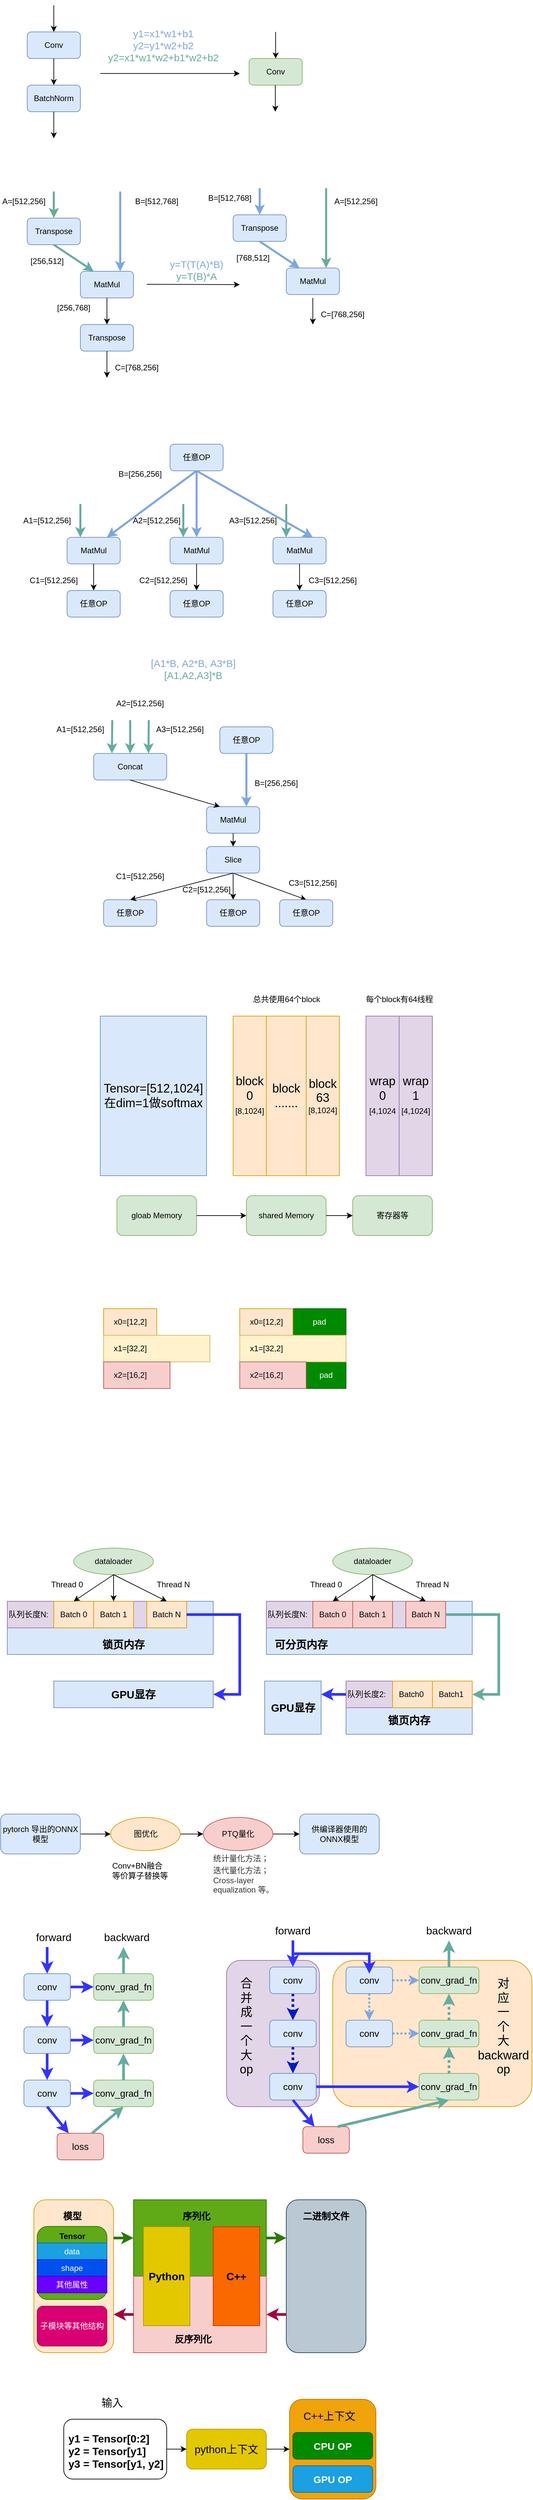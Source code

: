 <mxfile version="24.7.6">
  <diagram name="第 1 页" id="ZqgX4_-8nfEaSiUKN6Zx">
    <mxGraphModel dx="1050" dy="530" grid="1" gridSize="10" guides="1" tooltips="1" connect="1" arrows="1" fold="1" page="1" pageScale="1" pageWidth="827" pageHeight="1169" math="0" shadow="0">
      <root>
        <mxCell id="0" />
        <mxCell id="1" parent="0" />
        <mxCell id="45_28ugQ_Ss6l7HPSdLf-302" value="" style="rounded=0;whiteSpace=wrap;html=1;fillColor=#60a917;strokeColor=#2D7600;fontColor=#ffffff;" vertex="1" parent="1">
          <mxGeometry x="240" y="3380" width="200" height="115" as="geometry" />
        </mxCell>
        <mxCell id="45_28ugQ_Ss6l7HPSdLf-309" value="" style="rounded=0;whiteSpace=wrap;html=1;fillColor=#f8cecc;strokeColor=#b85450;" vertex="1" parent="1">
          <mxGeometry x="240" y="3495" width="200" height="115" as="geometry" />
        </mxCell>
        <mxCell id="45_28ugQ_Ss6l7HPSdLf-263" value="" style="rounded=1;whiteSpace=wrap;html=1;fillColor=#ffe6cc;strokeColor=#d79b00;" vertex="1" parent="1">
          <mxGeometry x="540" y="3020" width="300" height="220" as="geometry" />
        </mxCell>
        <mxCell id="45_28ugQ_Ss6l7HPSdLf-260" value="" style="rounded=1;whiteSpace=wrap;html=1;fillColor=#e1d5e7;strokeColor=#9673a6;" vertex="1" parent="1">
          <mxGeometry x="380" y="3020" width="140" height="220" as="geometry" />
        </mxCell>
        <mxCell id="45_28ugQ_Ss6l7HPSdLf-192" value="&lt;div&gt;&lt;b style=&quot;font-size: 16px;&quot;&gt;&lt;br&gt;&lt;/b&gt;&lt;/div&gt;&lt;b style=&quot;font-size: 16px;&quot;&gt;&lt;div&gt;&lt;b style=&quot;background-color: initial;&quot;&gt;&lt;br&gt;&lt;/b&gt;&lt;/div&gt;&lt;div&gt;&lt;b style=&quot;background-color: initial;&quot;&gt;锁页内存&lt;/b&gt;&lt;br&gt;&lt;/div&gt;&lt;/b&gt;" style="rounded=0;whiteSpace=wrap;html=1;fillColor=#dae8fc;strokeColor=#6c8ebf;" vertex="1" parent="1">
          <mxGeometry x="560" y="2600" width="190" height="80" as="geometry" />
        </mxCell>
        <mxCell id="45_28ugQ_Ss6l7HPSdLf-198" value="队列长度2:" style="rounded=0;whiteSpace=wrap;html=1;align=left;fillColor=#e1d5e7;strokeColor=#9673a6;" vertex="1" parent="1">
          <mxGeometry x="560" y="2600" width="190" height="40" as="geometry" />
        </mxCell>
        <mxCell id="45_28ugQ_Ss6l7HPSdLf-181" value="" style="rounded=0;whiteSpace=wrap;html=1;fillColor=#dae8fc;strokeColor=#6c8ebf;" vertex="1" parent="1">
          <mxGeometry x="440" y="2480" width="310" height="80" as="geometry" />
        </mxCell>
        <mxCell id="45_28ugQ_Ss6l7HPSdLf-197" value="队列长度N:" style="rounded=0;whiteSpace=wrap;html=1;align=left;fillColor=#e1d5e7;strokeColor=#9673a6;" vertex="1" parent="1">
          <mxGeometry x="440" y="2480" width="270" height="40" as="geometry" />
        </mxCell>
        <mxCell id="45_28ugQ_Ss6l7HPSdLf-170" value="" style="rounded=0;whiteSpace=wrap;html=1;fillColor=#dae8fc;strokeColor=#6c8ebf;" vertex="1" parent="1">
          <mxGeometry x="50" y="2480" width="310" height="80" as="geometry" />
        </mxCell>
        <mxCell id="45_28ugQ_Ss6l7HPSdLf-196" value="队列长度N:" style="rounded=0;whiteSpace=wrap;html=1;align=left;fillColor=#e1d5e7;strokeColor=#9673a6;" vertex="1" parent="1">
          <mxGeometry x="50" y="2480" width="270" height="40" as="geometry" />
        </mxCell>
        <mxCell id="45_28ugQ_Ss6l7HPSdLf-3" value="Conv" style="rounded=1;whiteSpace=wrap;html=1;fillColor=#dae8fc;strokeColor=#6c8ebf;" vertex="1" parent="1">
          <mxGeometry x="80" y="120" width="80" height="40" as="geometry" />
        </mxCell>
        <mxCell id="45_28ugQ_Ss6l7HPSdLf-4" value="BatchNorm" style="rounded=1;whiteSpace=wrap;html=1;fillColor=#dae8fc;strokeColor=#6c8ebf;" vertex="1" parent="1">
          <mxGeometry x="80" y="200" width="80" height="40" as="geometry" />
        </mxCell>
        <mxCell id="45_28ugQ_Ss6l7HPSdLf-6" value="" style="endArrow=classic;html=1;rounded=0;entryX=0.5;entryY=0;entryDx=0;entryDy=0;" edge="1" parent="1" target="45_28ugQ_Ss6l7HPSdLf-3">
          <mxGeometry width="50" height="50" relative="1" as="geometry">
            <mxPoint x="120" y="80" as="sourcePoint" />
            <mxPoint x="440" y="250" as="targetPoint" />
          </mxGeometry>
        </mxCell>
        <mxCell id="45_28ugQ_Ss6l7HPSdLf-7" value="" style="endArrow=classic;html=1;rounded=0;entryX=0.5;entryY=0;entryDx=0;entryDy=0;exitX=0.5;exitY=1;exitDx=0;exitDy=0;" edge="1" parent="1" source="45_28ugQ_Ss6l7HPSdLf-3" target="45_28ugQ_Ss6l7HPSdLf-4">
          <mxGeometry width="50" height="50" relative="1" as="geometry">
            <mxPoint x="130" y="90" as="sourcePoint" />
            <mxPoint x="130" y="130" as="targetPoint" />
          </mxGeometry>
        </mxCell>
        <mxCell id="45_28ugQ_Ss6l7HPSdLf-8" value="" style="endArrow=classic;html=1;rounded=0;exitX=0.5;exitY=1;exitDx=0;exitDy=0;" edge="1" parent="1" source="45_28ugQ_Ss6l7HPSdLf-4">
          <mxGeometry width="50" height="50" relative="1" as="geometry">
            <mxPoint x="130" y="170" as="sourcePoint" />
            <mxPoint x="120" y="280" as="targetPoint" />
          </mxGeometry>
        </mxCell>
        <mxCell id="45_28ugQ_Ss6l7HPSdLf-9" value="&lt;font color=&quot;#7ea6e0&quot; style=&quot;font-size: 15px;&quot;&gt;y1=x1*w1+b1&lt;/font&gt;&lt;div style=&quot;font-size: 15px;&quot;&gt;&lt;font color=&quot;#7ea6e0&quot; style=&quot;font-size: 15px;&quot;&gt;y2=y1*w2+b2&lt;/font&gt;&lt;/div&gt;&lt;div style=&quot;font-size: 15px;&quot;&gt;&lt;font color=&quot;#67ab9f&quot; style=&quot;font-size: 15px;&quot;&gt;y2=x1*w1*w2+b1*w2+b2&lt;/font&gt;&lt;/div&gt;" style="text;html=1;align=center;verticalAlign=middle;whiteSpace=wrap;rounded=0;" vertex="1" parent="1">
          <mxGeometry x="190" y="102.5" width="190" height="75" as="geometry" />
        </mxCell>
        <mxCell id="45_28ugQ_Ss6l7HPSdLf-10" value="" style="endArrow=classic;html=1;rounded=0;" edge="1" parent="1">
          <mxGeometry width="50" height="50" relative="1" as="geometry">
            <mxPoint x="190" y="182.5" as="sourcePoint" />
            <mxPoint x="400" y="182.5" as="targetPoint" />
          </mxGeometry>
        </mxCell>
        <mxCell id="45_28ugQ_Ss6l7HPSdLf-11" value="Conv" style="rounded=1;whiteSpace=wrap;html=1;fillColor=#d5e8d4;strokeColor=#82b366;" vertex="1" parent="1">
          <mxGeometry x="414" y="160" width="80" height="40" as="geometry" />
        </mxCell>
        <mxCell id="45_28ugQ_Ss6l7HPSdLf-12" value="" style="endArrow=classic;html=1;rounded=0;entryX=0.5;entryY=0;entryDx=0;entryDy=0;" edge="1" parent="1" target="45_28ugQ_Ss6l7HPSdLf-11">
          <mxGeometry width="50" height="50" relative="1" as="geometry">
            <mxPoint x="454" y="120" as="sourcePoint" />
            <mxPoint x="774" y="290" as="targetPoint" />
            <Array as="points" />
          </mxGeometry>
        </mxCell>
        <mxCell id="45_28ugQ_Ss6l7HPSdLf-13" value="" style="endArrow=classic;html=1;rounded=0;entryX=0.5;entryY=0;entryDx=0;entryDy=0;exitX=0.5;exitY=1;exitDx=0;exitDy=0;" edge="1" parent="1">
          <mxGeometry width="50" height="50" relative="1" as="geometry">
            <mxPoint x="453.5" y="200" as="sourcePoint" />
            <mxPoint x="453.5" y="240" as="targetPoint" />
          </mxGeometry>
        </mxCell>
        <mxCell id="45_28ugQ_Ss6l7HPSdLf-14" value="Transpose" style="rounded=1;whiteSpace=wrap;html=1;fillColor=#dae8fc;strokeColor=#6c8ebf;" vertex="1" parent="1">
          <mxGeometry x="80" y="400" width="80" height="40" as="geometry" />
        </mxCell>
        <mxCell id="45_28ugQ_Ss6l7HPSdLf-15" value="MatMul" style="rounded=1;whiteSpace=wrap;html=1;fillColor=#dae8fc;strokeColor=#6c8ebf;" vertex="1" parent="1">
          <mxGeometry x="160" y="480" width="80" height="40" as="geometry" />
        </mxCell>
        <mxCell id="45_28ugQ_Ss6l7HPSdLf-16" value="" style="endArrow=classic;html=1;rounded=0;entryX=0.5;entryY=0;entryDx=0;entryDy=0;strokeWidth=3;strokeColor=#67AB9F;" edge="1" parent="1" target="45_28ugQ_Ss6l7HPSdLf-14">
          <mxGeometry width="50" height="50" relative="1" as="geometry">
            <mxPoint x="120" y="360" as="sourcePoint" />
            <mxPoint x="110" y="320" as="targetPoint" />
          </mxGeometry>
        </mxCell>
        <mxCell id="45_28ugQ_Ss6l7HPSdLf-17" value="A=[512,256]" style="text;html=1;align=center;verticalAlign=middle;whiteSpace=wrap;rounded=0;" vertex="1" parent="1">
          <mxGeometry x="40" y="360" width="70" height="30" as="geometry" />
        </mxCell>
        <mxCell id="45_28ugQ_Ss6l7HPSdLf-18" value="" style="endArrow=classic;html=1;rounded=0;exitX=0.5;exitY=1;exitDx=0;exitDy=0;entryX=0.25;entryY=0;entryDx=0;entryDy=0;strokeWidth=3;strokeColor=#67AB9F;" edge="1" parent="1" source="45_28ugQ_Ss6l7HPSdLf-14" target="45_28ugQ_Ss6l7HPSdLf-15">
          <mxGeometry width="50" height="50" relative="1" as="geometry">
            <mxPoint x="390" y="500" as="sourcePoint" />
            <mxPoint x="440" y="450" as="targetPoint" />
          </mxGeometry>
        </mxCell>
        <mxCell id="45_28ugQ_Ss6l7HPSdLf-19" value="[256,512]" style="text;html=1;align=center;verticalAlign=middle;whiteSpace=wrap;rounded=0;" vertex="1" parent="1">
          <mxGeometry x="80" y="450" width="60" height="30" as="geometry" />
        </mxCell>
        <mxCell id="45_28ugQ_Ss6l7HPSdLf-20" value="" style="endArrow=classic;html=1;rounded=0;entryX=0.75;entryY=0;entryDx=0;entryDy=0;strokeWidth=3;strokeColor=#7EA6E0;" edge="1" parent="1" target="45_28ugQ_Ss6l7HPSdLf-15">
          <mxGeometry width="50" height="50" relative="1" as="geometry">
            <mxPoint x="220" y="360" as="sourcePoint" />
            <mxPoint x="440" y="450" as="targetPoint" />
          </mxGeometry>
        </mxCell>
        <mxCell id="45_28ugQ_Ss6l7HPSdLf-22" value="B=[512,768]" style="text;html=1;align=center;verticalAlign=middle;whiteSpace=wrap;rounded=0;" vertex="1" parent="1">
          <mxGeometry x="240" y="360" width="70" height="30" as="geometry" />
        </mxCell>
        <mxCell id="45_28ugQ_Ss6l7HPSdLf-23" value="" style="endArrow=classic;html=1;rounded=0;" edge="1" parent="1">
          <mxGeometry width="50" height="50" relative="1" as="geometry">
            <mxPoint x="200" y="520" as="sourcePoint" />
            <mxPoint x="200" y="560" as="targetPoint" />
          </mxGeometry>
        </mxCell>
        <mxCell id="45_28ugQ_Ss6l7HPSdLf-24" value="Transpose" style="rounded=1;whiteSpace=wrap;html=1;fillColor=#dae8fc;strokeColor=#6c8ebf;" vertex="1" parent="1">
          <mxGeometry x="160" y="560" width="80" height="40" as="geometry" />
        </mxCell>
        <mxCell id="45_28ugQ_Ss6l7HPSdLf-25" value="" style="endArrow=classic;html=1;rounded=0;exitX=0.5;exitY=1;exitDx=0;exitDy=0;" edge="1" parent="1" source="45_28ugQ_Ss6l7HPSdLf-24">
          <mxGeometry width="50" height="50" relative="1" as="geometry">
            <mxPoint x="130" y="370" as="sourcePoint" />
            <mxPoint x="200" y="640" as="targetPoint" />
          </mxGeometry>
        </mxCell>
        <mxCell id="45_28ugQ_Ss6l7HPSdLf-26" value="C=[768,256]" style="text;html=1;align=center;verticalAlign=middle;whiteSpace=wrap;rounded=0;" vertex="1" parent="1">
          <mxGeometry x="210" y="610" width="70" height="30" as="geometry" />
        </mxCell>
        <mxCell id="45_28ugQ_Ss6l7HPSdLf-27" value="[256,768]" style="text;html=1;align=center;verticalAlign=middle;whiteSpace=wrap;rounded=0;" vertex="1" parent="1">
          <mxGeometry x="120" y="520" width="60" height="30" as="geometry" />
        </mxCell>
        <mxCell id="45_28ugQ_Ss6l7HPSdLf-28" value="&lt;font color=&quot;#7ea6e0&quot;&gt;&lt;span style=&quot;font-size: 15px;&quot;&gt;y=T(T(A)*B)&lt;/span&gt;&lt;/font&gt;&lt;br&gt;&lt;div style=&quot;font-size: 15px;&quot;&gt;&lt;font color=&quot;#67ab9f&quot;&gt;y=T(B)*A&lt;/font&gt;&lt;/div&gt;" style="text;html=1;align=center;verticalAlign=middle;whiteSpace=wrap;rounded=0;" vertex="1" parent="1">
          <mxGeometry x="240" y="440" width="190" height="75" as="geometry" />
        </mxCell>
        <mxCell id="45_28ugQ_Ss6l7HPSdLf-29" value="" style="endArrow=classic;html=1;rounded=0;" edge="1" parent="1">
          <mxGeometry width="50" height="50" relative="1" as="geometry">
            <mxPoint x="260" y="499.5" as="sourcePoint" />
            <mxPoint x="400" y="500" as="targetPoint" />
          </mxGeometry>
        </mxCell>
        <mxCell id="45_28ugQ_Ss6l7HPSdLf-30" value="Transpose" style="rounded=1;whiteSpace=wrap;html=1;fillColor=#dae8fc;strokeColor=#6c8ebf;" vertex="1" parent="1">
          <mxGeometry x="390" y="395" width="80" height="40" as="geometry" />
        </mxCell>
        <mxCell id="45_28ugQ_Ss6l7HPSdLf-31" value="MatMul" style="rounded=1;whiteSpace=wrap;html=1;fillColor=#dae8fc;strokeColor=#6c8ebf;" vertex="1" parent="1">
          <mxGeometry x="470" y="475" width="80" height="40" as="geometry" />
        </mxCell>
        <mxCell id="45_28ugQ_Ss6l7HPSdLf-32" value="" style="endArrow=classic;html=1;rounded=0;entryX=0.5;entryY=0;entryDx=0;entryDy=0;strokeWidth=3;strokeColor=#7EA6E0;" edge="1" parent="1" target="45_28ugQ_Ss6l7HPSdLf-30">
          <mxGeometry width="50" height="50" relative="1" as="geometry">
            <mxPoint x="430" y="355" as="sourcePoint" />
            <mxPoint x="420" y="315" as="targetPoint" />
          </mxGeometry>
        </mxCell>
        <mxCell id="45_28ugQ_Ss6l7HPSdLf-33" value="B=[512,768]" style="text;html=1;align=center;verticalAlign=middle;whiteSpace=wrap;rounded=0;" vertex="1" parent="1">
          <mxGeometry x="350" y="355" width="70" height="30" as="geometry" />
        </mxCell>
        <mxCell id="45_28ugQ_Ss6l7HPSdLf-34" value="" style="endArrow=classic;html=1;rounded=0;exitX=0.5;exitY=1;exitDx=0;exitDy=0;entryX=0.25;entryY=0;entryDx=0;entryDy=0;strokeWidth=3;strokeColor=#7EA6E0;" edge="1" parent="1" source="45_28ugQ_Ss6l7HPSdLf-30" target="45_28ugQ_Ss6l7HPSdLf-31">
          <mxGeometry width="50" height="50" relative="1" as="geometry">
            <mxPoint x="700" y="495" as="sourcePoint" />
            <mxPoint x="750" y="445" as="targetPoint" />
          </mxGeometry>
        </mxCell>
        <mxCell id="45_28ugQ_Ss6l7HPSdLf-35" value="[768,512]" style="text;html=1;align=center;verticalAlign=middle;whiteSpace=wrap;rounded=0;" vertex="1" parent="1">
          <mxGeometry x="390" y="445" width="60" height="30" as="geometry" />
        </mxCell>
        <mxCell id="45_28ugQ_Ss6l7HPSdLf-36" value="" style="endArrow=classic;html=1;rounded=0;entryX=0.75;entryY=0;entryDx=0;entryDy=0;strokeWidth=3;strokeColor=#67AB9F;" edge="1" parent="1" target="45_28ugQ_Ss6l7HPSdLf-31">
          <mxGeometry width="50" height="50" relative="1" as="geometry">
            <mxPoint x="530" y="355" as="sourcePoint" />
            <mxPoint x="750" y="445" as="targetPoint" />
          </mxGeometry>
        </mxCell>
        <mxCell id="45_28ugQ_Ss6l7HPSdLf-37" value="A=[512,256]" style="text;html=1;align=center;verticalAlign=middle;whiteSpace=wrap;rounded=0;" vertex="1" parent="1">
          <mxGeometry x="540" y="360" width="70" height="30" as="geometry" />
        </mxCell>
        <mxCell id="45_28ugQ_Ss6l7HPSdLf-38" value="" style="endArrow=classic;html=1;rounded=0;exitX=0.5;exitY=1;exitDx=0;exitDy=0;" edge="1" parent="1">
          <mxGeometry width="50" height="50" relative="1" as="geometry">
            <mxPoint x="510" y="520" as="sourcePoint" />
            <mxPoint x="510" y="560" as="targetPoint" />
          </mxGeometry>
        </mxCell>
        <mxCell id="45_28ugQ_Ss6l7HPSdLf-39" value="C=[768,256]" style="text;html=1;align=center;verticalAlign=middle;whiteSpace=wrap;rounded=0;" vertex="1" parent="1">
          <mxGeometry x="520" y="530" width="70" height="30" as="geometry" />
        </mxCell>
        <mxCell id="45_28ugQ_Ss6l7HPSdLf-70" value="&lt;div style=&quot;font-size: 15px;&quot;&gt;&lt;font color=&quot;#7ea6e0&quot;&gt;[A1*B,&amp;nbsp;&lt;span style=&quot;background-color: initial;&quot;&gt;A2*B,&amp;nbsp;&lt;/span&gt;&lt;span style=&quot;background-color: initial;&quot;&gt;A3*B]&lt;/span&gt;&lt;/font&gt;&lt;/div&gt;&lt;div style=&quot;font-size: 15px;&quot;&gt;&lt;span style=&quot;background-color: initial;&quot;&gt;&lt;font color=&quot;#67ab9f&quot;&gt;[A1,A2,A3]*B&lt;/font&gt;&lt;/span&gt;&lt;/div&gt;" style="text;html=1;align=center;verticalAlign=middle;whiteSpace=wrap;rounded=0;" vertex="1" parent="1">
          <mxGeometry x="235" y="1040" width="190" height="75" as="geometry" />
        </mxCell>
        <mxCell id="45_28ugQ_Ss6l7HPSdLf-109" value="" style="group" vertex="1" connectable="0" parent="1">
          <mxGeometry x="70" y="740" width="510" height="260" as="geometry" />
        </mxCell>
        <mxCell id="45_28ugQ_Ss6l7HPSdLf-41" value="MatMul" style="rounded=1;whiteSpace=wrap;html=1;fillColor=#dae8fc;strokeColor=#6c8ebf;" vertex="1" parent="45_28ugQ_Ss6l7HPSdLf-109">
          <mxGeometry x="70" y="140" width="80" height="40" as="geometry" />
        </mxCell>
        <mxCell id="45_28ugQ_Ss6l7HPSdLf-42" value="" style="endArrow=classic;html=1;rounded=0;entryX=0.25;entryY=0;entryDx=0;entryDy=0;strokeWidth=3;strokeColor=#67AB9F;" edge="1" parent="45_28ugQ_Ss6l7HPSdLf-109" target="45_28ugQ_Ss6l7HPSdLf-41">
          <mxGeometry width="50" height="50" relative="1" as="geometry">
            <mxPoint x="90" y="90" as="sourcePoint" />
            <mxPoint x="350" y="110" as="targetPoint" />
          </mxGeometry>
        </mxCell>
        <mxCell id="45_28ugQ_Ss6l7HPSdLf-43" value="" style="endArrow=classic;html=1;rounded=0;entryX=0.75;entryY=0;entryDx=0;entryDy=0;strokeWidth=3;strokeColor=#7EA6E0;exitX=0.5;exitY=1;exitDx=0;exitDy=0;" edge="1" parent="45_28ugQ_Ss6l7HPSdLf-109" target="45_28ugQ_Ss6l7HPSdLf-41" source="45_28ugQ_Ss6l7HPSdLf-76">
          <mxGeometry width="50" height="50" relative="1" as="geometry">
            <mxPoint x="260" y="41" as="sourcePoint" />
            <mxPoint x="350" y="110" as="targetPoint" />
          </mxGeometry>
        </mxCell>
        <mxCell id="45_28ugQ_Ss6l7HPSdLf-44" value="A1=[512,256]" style="text;html=1;align=center;verticalAlign=middle;whiteSpace=wrap;rounded=0;" vertex="1" parent="45_28ugQ_Ss6l7HPSdLf-109">
          <mxGeometry y="100" width="80" height="30" as="geometry" />
        </mxCell>
        <mxCell id="45_28ugQ_Ss6l7HPSdLf-45" value="B=[256,256]" style="text;html=1;align=center;verticalAlign=middle;whiteSpace=wrap;rounded=0;" vertex="1" parent="45_28ugQ_Ss6l7HPSdLf-109">
          <mxGeometry x="140" y="30" width="80" height="30" as="geometry" />
        </mxCell>
        <mxCell id="45_28ugQ_Ss6l7HPSdLf-46" value="" style="endArrow=classic;html=1;rounded=0;exitX=0.5;exitY=1;exitDx=0;exitDy=0;" edge="1" parent="45_28ugQ_Ss6l7HPSdLf-109" source="45_28ugQ_Ss6l7HPSdLf-41">
          <mxGeometry width="50" height="50" relative="1" as="geometry">
            <mxPoint x="90" y="260" as="sourcePoint" />
            <mxPoint x="110" y="220" as="targetPoint" />
          </mxGeometry>
        </mxCell>
        <mxCell id="45_28ugQ_Ss6l7HPSdLf-54" value="C1=[512,256]" style="text;html=1;align=center;verticalAlign=middle;whiteSpace=wrap;rounded=0;" vertex="1" parent="45_28ugQ_Ss6l7HPSdLf-109">
          <mxGeometry x="10" y="190" width="80" height="30" as="geometry" />
        </mxCell>
        <mxCell id="45_28ugQ_Ss6l7HPSdLf-56" value="MatMul" style="rounded=1;whiteSpace=wrap;html=1;fillColor=#dae8fc;strokeColor=#6c8ebf;" vertex="1" parent="45_28ugQ_Ss6l7HPSdLf-109">
          <mxGeometry x="225" y="140" width="80" height="40" as="geometry" />
        </mxCell>
        <mxCell id="45_28ugQ_Ss6l7HPSdLf-57" value="" style="endArrow=classic;html=1;rounded=0;entryX=0.25;entryY=0;entryDx=0;entryDy=0;strokeWidth=3;strokeColor=#67AB9F;" edge="1" parent="45_28ugQ_Ss6l7HPSdLf-109" target="45_28ugQ_Ss6l7HPSdLf-56">
          <mxGeometry width="50" height="50" relative="1" as="geometry">
            <mxPoint x="245" y="90" as="sourcePoint" />
            <mxPoint x="505" y="110" as="targetPoint" />
          </mxGeometry>
        </mxCell>
        <mxCell id="45_28ugQ_Ss6l7HPSdLf-58" value="" style="endArrow=classic;html=1;rounded=0;strokeWidth=3;strokeColor=#7EA6E0;exitX=0.5;exitY=1;exitDx=0;exitDy=0;entryX=0.5;entryY=0;entryDx=0;entryDy=0;" edge="1" parent="45_28ugQ_Ss6l7HPSdLf-109" target="45_28ugQ_Ss6l7HPSdLf-56" source="45_28ugQ_Ss6l7HPSdLf-76">
          <mxGeometry width="50" height="50" relative="1" as="geometry">
            <mxPoint x="285" y="90" as="sourcePoint" />
            <mxPoint x="280" y="130" as="targetPoint" />
          </mxGeometry>
        </mxCell>
        <mxCell id="45_28ugQ_Ss6l7HPSdLf-59" value="A2=[512,256]" style="text;html=1;align=center;verticalAlign=middle;whiteSpace=wrap;rounded=0;" vertex="1" parent="45_28ugQ_Ss6l7HPSdLf-109">
          <mxGeometry x="165" y="100" width="80" height="30" as="geometry" />
        </mxCell>
        <mxCell id="45_28ugQ_Ss6l7HPSdLf-61" value="" style="endArrow=classic;html=1;rounded=0;exitX=0.5;exitY=1;exitDx=0;exitDy=0;" edge="1" parent="45_28ugQ_Ss6l7HPSdLf-109" source="45_28ugQ_Ss6l7HPSdLf-56">
          <mxGeometry width="50" height="50" relative="1" as="geometry">
            <mxPoint x="245" y="260" as="sourcePoint" />
            <mxPoint x="265" y="220" as="targetPoint" />
          </mxGeometry>
        </mxCell>
        <mxCell id="45_28ugQ_Ss6l7HPSdLf-62" value="C2=[512,256]" style="text;html=1;align=center;verticalAlign=middle;whiteSpace=wrap;rounded=0;" vertex="1" parent="45_28ugQ_Ss6l7HPSdLf-109">
          <mxGeometry x="175" y="190" width="80" height="30" as="geometry" />
        </mxCell>
        <mxCell id="45_28ugQ_Ss6l7HPSdLf-63" value="MatMul" style="rounded=1;whiteSpace=wrap;html=1;fillColor=#dae8fc;strokeColor=#6c8ebf;" vertex="1" parent="45_28ugQ_Ss6l7HPSdLf-109">
          <mxGeometry x="380" y="140" width="80" height="40" as="geometry" />
        </mxCell>
        <mxCell id="45_28ugQ_Ss6l7HPSdLf-64" value="" style="endArrow=classic;html=1;rounded=0;entryX=0.25;entryY=0;entryDx=0;entryDy=0;strokeWidth=3;strokeColor=#67AB9F;" edge="1" parent="45_28ugQ_Ss6l7HPSdLf-109" target="45_28ugQ_Ss6l7HPSdLf-63">
          <mxGeometry width="50" height="50" relative="1" as="geometry">
            <mxPoint x="400" y="90" as="sourcePoint" />
            <mxPoint x="660" y="110" as="targetPoint" />
          </mxGeometry>
        </mxCell>
        <mxCell id="45_28ugQ_Ss6l7HPSdLf-65" value="" style="endArrow=classic;html=1;rounded=0;entryX=0.75;entryY=0;entryDx=0;entryDy=0;strokeWidth=3;strokeColor=#7EA6E0;exitX=0.5;exitY=1;exitDx=0;exitDy=0;" edge="1" parent="45_28ugQ_Ss6l7HPSdLf-109" target="45_28ugQ_Ss6l7HPSdLf-63" source="45_28ugQ_Ss6l7HPSdLf-76">
          <mxGeometry width="50" height="50" relative="1" as="geometry">
            <mxPoint x="450" y="90" as="sourcePoint" />
            <mxPoint x="670" y="110" as="targetPoint" />
          </mxGeometry>
        </mxCell>
        <mxCell id="45_28ugQ_Ss6l7HPSdLf-66" value="A3=[512,256]" style="text;html=1;align=center;verticalAlign=middle;whiteSpace=wrap;rounded=0;" vertex="1" parent="45_28ugQ_Ss6l7HPSdLf-109">
          <mxGeometry x="310" y="100" width="80" height="30" as="geometry" />
        </mxCell>
        <mxCell id="45_28ugQ_Ss6l7HPSdLf-68" value="" style="endArrow=classic;html=1;rounded=0;exitX=0.5;exitY=1;exitDx=0;exitDy=0;entryX=0.5;entryY=0;entryDx=0;entryDy=0;" edge="1" parent="45_28ugQ_Ss6l7HPSdLf-109" source="45_28ugQ_Ss6l7HPSdLf-63" target="45_28ugQ_Ss6l7HPSdLf-75">
          <mxGeometry width="50" height="50" relative="1" as="geometry">
            <mxPoint x="410" y="260" as="sourcePoint" />
            <mxPoint x="430" y="220" as="targetPoint" />
          </mxGeometry>
        </mxCell>
        <mxCell id="45_28ugQ_Ss6l7HPSdLf-69" value="C3=[512,256]" style="text;html=1;align=center;verticalAlign=middle;whiteSpace=wrap;rounded=0;" vertex="1" parent="45_28ugQ_Ss6l7HPSdLf-109">
          <mxGeometry x="430" y="190" width="80" height="30" as="geometry" />
        </mxCell>
        <mxCell id="45_28ugQ_Ss6l7HPSdLf-72" value="任意OP" style="rounded=1;whiteSpace=wrap;html=1;fillColor=#dae8fc;strokeColor=#6c8ebf;" vertex="1" parent="45_28ugQ_Ss6l7HPSdLf-109">
          <mxGeometry x="70" y="220" width="80" height="40" as="geometry" />
        </mxCell>
        <mxCell id="45_28ugQ_Ss6l7HPSdLf-74" value="任意OP" style="rounded=1;whiteSpace=wrap;html=1;fillColor=#dae8fc;strokeColor=#6c8ebf;" vertex="1" parent="45_28ugQ_Ss6l7HPSdLf-109">
          <mxGeometry x="225" y="220" width="80" height="40" as="geometry" />
        </mxCell>
        <mxCell id="45_28ugQ_Ss6l7HPSdLf-75" value="任意OP" style="rounded=1;whiteSpace=wrap;html=1;fillColor=#dae8fc;strokeColor=#6c8ebf;" vertex="1" parent="45_28ugQ_Ss6l7HPSdLf-109">
          <mxGeometry x="380" y="220" width="80" height="40" as="geometry" />
        </mxCell>
        <mxCell id="45_28ugQ_Ss6l7HPSdLf-76" value="任意OP" style="rounded=1;whiteSpace=wrap;html=1;fillColor=#dae8fc;strokeColor=#6c8ebf;" vertex="1" parent="45_28ugQ_Ss6l7HPSdLf-109">
          <mxGeometry x="225" width="80" height="40" as="geometry" />
        </mxCell>
        <mxCell id="45_28ugQ_Ss6l7HPSdLf-110" value="" style="group" vertex="1" connectable="0" parent="1">
          <mxGeometry x="120" y="1115" width="430" height="350" as="geometry" />
        </mxCell>
        <mxCell id="45_28ugQ_Ss6l7HPSdLf-79" value="Concat" style="rounded=1;whiteSpace=wrap;html=1;fillColor=#dae8fc;strokeColor=#6c8ebf;" vertex="1" parent="45_28ugQ_Ss6l7HPSdLf-110">
          <mxGeometry x="60" y="90" width="110" height="40" as="geometry" />
        </mxCell>
        <mxCell id="45_28ugQ_Ss6l7HPSdLf-80" value="" style="endArrow=classic;html=1;rounded=0;entryX=0.25;entryY=0;entryDx=0;entryDy=0;strokeWidth=3;strokeColor=#67AB9F;" edge="1" parent="45_28ugQ_Ss6l7HPSdLf-110" target="45_28ugQ_Ss6l7HPSdLf-79">
          <mxGeometry width="50" height="50" relative="1" as="geometry">
            <mxPoint x="88" y="40" as="sourcePoint" />
            <mxPoint x="380" y="130" as="targetPoint" />
          </mxGeometry>
        </mxCell>
        <mxCell id="45_28ugQ_Ss6l7HPSdLf-82" value="A1=[512,256]" style="text;html=1;align=center;verticalAlign=middle;whiteSpace=wrap;rounded=0;" vertex="1" parent="45_28ugQ_Ss6l7HPSdLf-110">
          <mxGeometry y="39" width="80" height="30" as="geometry" />
        </mxCell>
        <mxCell id="45_28ugQ_Ss6l7HPSdLf-83" value="B=[256,256]" style="text;html=1;align=center;verticalAlign=middle;whiteSpace=wrap;rounded=0;" vertex="1" parent="45_28ugQ_Ss6l7HPSdLf-110">
          <mxGeometry x="295" y="120" width="80" height="30" as="geometry" />
        </mxCell>
        <mxCell id="45_28ugQ_Ss6l7HPSdLf-85" value="C1=[512,256]" style="text;html=1;align=center;verticalAlign=middle;whiteSpace=wrap;rounded=0;" vertex="1" parent="45_28ugQ_Ss6l7HPSdLf-110">
          <mxGeometry x="90" y="260" width="80" height="30" as="geometry" />
        </mxCell>
        <mxCell id="45_28ugQ_Ss6l7HPSdLf-87" value="" style="endArrow=classic;html=1;rounded=0;entryX=0.5;entryY=0;entryDx=0;entryDy=0;strokeWidth=3;strokeColor=#67AB9F;" edge="1" parent="45_28ugQ_Ss6l7HPSdLf-110" target="45_28ugQ_Ss6l7HPSdLf-79">
          <mxGeometry width="50" height="50" relative="1" as="geometry">
            <mxPoint x="115" y="40" as="sourcePoint" />
            <mxPoint x="275" y="160" as="targetPoint" />
          </mxGeometry>
        </mxCell>
        <mxCell id="45_28ugQ_Ss6l7HPSdLf-89" value="A2=[512,256]" style="text;html=1;align=center;verticalAlign=middle;whiteSpace=wrap;rounded=0;" vertex="1" parent="45_28ugQ_Ss6l7HPSdLf-110">
          <mxGeometry x="90" width="80" height="30" as="geometry" />
        </mxCell>
        <mxCell id="45_28ugQ_Ss6l7HPSdLf-90" value="" style="endArrow=classic;html=1;rounded=0;exitX=0.5;exitY=1;exitDx=0;exitDy=0;entryX=0.5;entryY=0;entryDx=0;entryDy=0;" edge="1" parent="45_28ugQ_Ss6l7HPSdLf-110" source="45_28ugQ_Ss6l7HPSdLf-92" target="45_28ugQ_Ss6l7HPSdLf-99">
          <mxGeometry width="50" height="50" relative="1" as="geometry">
            <mxPoint x="285" y="290" as="sourcePoint" />
            <mxPoint x="285" y="330" as="targetPoint" />
          </mxGeometry>
        </mxCell>
        <mxCell id="45_28ugQ_Ss6l7HPSdLf-91" value="C2=[512,256]" style="text;html=1;align=center;verticalAlign=middle;whiteSpace=wrap;rounded=0;" vertex="1" parent="45_28ugQ_Ss6l7HPSdLf-110">
          <mxGeometry x="190" y="280" width="80" height="30" as="geometry" />
        </mxCell>
        <mxCell id="45_28ugQ_Ss6l7HPSdLf-93" value="" style="endArrow=classic;html=1;rounded=0;strokeWidth=3;strokeColor=#67AB9F;entryX=0.75;entryY=0;entryDx=0;entryDy=0;" edge="1" parent="45_28ugQ_Ss6l7HPSdLf-110" target="45_28ugQ_Ss6l7HPSdLf-79">
          <mxGeometry width="50" height="50" relative="1" as="geometry">
            <mxPoint x="143" y="40" as="sourcePoint" />
            <mxPoint x="440" y="160" as="targetPoint" />
          </mxGeometry>
        </mxCell>
        <mxCell id="45_28ugQ_Ss6l7HPSdLf-94" value="" style="endArrow=classic;html=1;rounded=0;entryX=0.75;entryY=0;entryDx=0;entryDy=0;strokeWidth=3;strokeColor=#7EA6E0;exitX=0.5;exitY=1;exitDx=0;exitDy=0;" edge="1" parent="45_28ugQ_Ss6l7HPSdLf-110" source="45_28ugQ_Ss6l7HPSdLf-101" target="45_28ugQ_Ss6l7HPSdLf-102">
          <mxGeometry width="50" height="50" relative="1" as="geometry">
            <mxPoint x="480" y="110" as="sourcePoint" />
            <mxPoint x="700" y="130" as="targetPoint" />
          </mxGeometry>
        </mxCell>
        <mxCell id="45_28ugQ_Ss6l7HPSdLf-95" value="A3=[512,256]" style="text;html=1;align=center;verticalAlign=middle;whiteSpace=wrap;rounded=0;" vertex="1" parent="45_28ugQ_Ss6l7HPSdLf-110">
          <mxGeometry x="150" y="39" width="80" height="30" as="geometry" />
        </mxCell>
        <mxCell id="45_28ugQ_Ss6l7HPSdLf-96" value="" style="endArrow=classic;html=1;rounded=0;exitX=0.5;exitY=1;exitDx=0;exitDy=0;entryX=0.5;entryY=0;entryDx=0;entryDy=0;" edge="1" parent="45_28ugQ_Ss6l7HPSdLf-110" source="45_28ugQ_Ss6l7HPSdLf-92" target="45_28ugQ_Ss6l7HPSdLf-100">
          <mxGeometry width="50" height="50" relative="1" as="geometry">
            <mxPoint x="430" y="370" as="sourcePoint" />
            <mxPoint x="450" y="330" as="targetPoint" />
          </mxGeometry>
        </mxCell>
        <mxCell id="45_28ugQ_Ss6l7HPSdLf-97" value="C3=[512,256]" style="text;html=1;align=center;verticalAlign=middle;whiteSpace=wrap;rounded=0;" vertex="1" parent="45_28ugQ_Ss6l7HPSdLf-110">
          <mxGeometry x="350" y="270" width="80" height="30" as="geometry" />
        </mxCell>
        <mxCell id="45_28ugQ_Ss6l7HPSdLf-98" value="任意OP" style="rounded=1;whiteSpace=wrap;html=1;fillColor=#dae8fc;strokeColor=#6c8ebf;" vertex="1" parent="45_28ugQ_Ss6l7HPSdLf-110">
          <mxGeometry x="75" y="310" width="80" height="40" as="geometry" />
        </mxCell>
        <mxCell id="45_28ugQ_Ss6l7HPSdLf-99" value="任意OP" style="rounded=1;whiteSpace=wrap;html=1;fillColor=#dae8fc;strokeColor=#6c8ebf;" vertex="1" parent="45_28ugQ_Ss6l7HPSdLf-110">
          <mxGeometry x="230" y="310" width="80" height="40" as="geometry" />
        </mxCell>
        <mxCell id="45_28ugQ_Ss6l7HPSdLf-100" value="任意OP" style="rounded=1;whiteSpace=wrap;html=1;fillColor=#dae8fc;strokeColor=#6c8ebf;" vertex="1" parent="45_28ugQ_Ss6l7HPSdLf-110">
          <mxGeometry x="340" y="310" width="80" height="40" as="geometry" />
        </mxCell>
        <mxCell id="45_28ugQ_Ss6l7HPSdLf-101" value="任意OP" style="rounded=1;whiteSpace=wrap;html=1;fillColor=#dae8fc;strokeColor=#6c8ebf;" vertex="1" parent="45_28ugQ_Ss6l7HPSdLf-110">
          <mxGeometry x="250" y="50" width="80" height="40" as="geometry" />
        </mxCell>
        <mxCell id="45_28ugQ_Ss6l7HPSdLf-102" value="MatMul" style="rounded=1;whiteSpace=wrap;html=1;fillColor=#dae8fc;strokeColor=#6c8ebf;" vertex="1" parent="45_28ugQ_Ss6l7HPSdLf-110">
          <mxGeometry x="230" y="170" width="80" height="40" as="geometry" />
        </mxCell>
        <mxCell id="45_28ugQ_Ss6l7HPSdLf-92" value="Slice" style="rounded=1;whiteSpace=wrap;html=1;fillColor=#dae8fc;strokeColor=#6c8ebf;" vertex="1" parent="45_28ugQ_Ss6l7HPSdLf-110">
          <mxGeometry x="230" y="230" width="80" height="40" as="geometry" />
        </mxCell>
        <mxCell id="45_28ugQ_Ss6l7HPSdLf-104" value="" style="endArrow=classic;html=1;rounded=0;exitX=0.5;exitY=1;exitDx=0;exitDy=0;entryX=0.25;entryY=0;entryDx=0;entryDy=0;" edge="1" parent="45_28ugQ_Ss6l7HPSdLf-110" source="45_28ugQ_Ss6l7HPSdLf-79" target="45_28ugQ_Ss6l7HPSdLf-102">
          <mxGeometry width="50" height="50" relative="1" as="geometry">
            <mxPoint x="130" y="220" as="sourcePoint" />
            <mxPoint x="180" y="170" as="targetPoint" />
          </mxGeometry>
        </mxCell>
        <mxCell id="45_28ugQ_Ss6l7HPSdLf-106" value="" style="endArrow=classic;html=1;rounded=0;exitX=0.5;exitY=1;exitDx=0;exitDy=0;entryX=0.5;entryY=0;entryDx=0;entryDy=0;" edge="1" parent="45_28ugQ_Ss6l7HPSdLf-110" source="45_28ugQ_Ss6l7HPSdLf-102" target="45_28ugQ_Ss6l7HPSdLf-92">
          <mxGeometry width="50" height="50" relative="1" as="geometry">
            <mxPoint x="450" y="250" as="sourcePoint" />
            <mxPoint x="500" y="200" as="targetPoint" />
          </mxGeometry>
        </mxCell>
        <mxCell id="45_28ugQ_Ss6l7HPSdLf-108" value="" style="endArrow=classic;html=1;rounded=0;entryX=0.5;entryY=0;entryDx=0;entryDy=0;" edge="1" parent="45_28ugQ_Ss6l7HPSdLf-110" target="45_28ugQ_Ss6l7HPSdLf-98">
          <mxGeometry width="50" height="50" relative="1" as="geometry">
            <mxPoint x="270" y="270" as="sourcePoint" />
            <mxPoint x="100" y="280" as="targetPoint" />
          </mxGeometry>
        </mxCell>
        <mxCell id="45_28ugQ_Ss6l7HPSdLf-137" value="" style="group" vertex="1" connectable="0" parent="1">
          <mxGeometry x="190" y="1560" width="510" height="370" as="geometry" />
        </mxCell>
        <mxCell id="45_28ugQ_Ss6l7HPSdLf-113" value="&lt;font style=&quot;font-size: 18px;&quot;&gt;Tensor=[512,1024]&lt;/font&gt;&lt;div style=&quot;font-size: 18px;&quot;&gt;&lt;font style=&quot;font-size: 18px;&quot;&gt;在dim=1做softmax&lt;/font&gt;&lt;/div&gt;" style="rounded=0;whiteSpace=wrap;html=1;fillColor=#dae8fc;strokeColor=#6c8ebf;" vertex="1" parent="45_28ugQ_Ss6l7HPSdLf-137">
          <mxGeometry y="40" width="160" height="240" as="geometry" />
        </mxCell>
        <mxCell id="45_28ugQ_Ss6l7HPSdLf-114" value="" style="rounded=0;whiteSpace=wrap;html=1;fillColor=#dae8fc;strokeColor=#6c8ebf;" vertex="1" parent="45_28ugQ_Ss6l7HPSdLf-137">
          <mxGeometry x="200" y="40" width="160" height="240" as="geometry" />
        </mxCell>
        <mxCell id="45_28ugQ_Ss6l7HPSdLf-115" value="&lt;font style=&quot;font-size: 18px;&quot;&gt;block&lt;/font&gt;&lt;div style=&quot;font-size: 18px;&quot;&gt;&lt;font style=&quot;font-size: 18px;&quot;&gt;0&lt;/font&gt;&lt;/div&gt;&lt;div style=&quot;font-size: 18px;&quot;&gt;&lt;font style=&quot;font-size: 18px;&quot;&gt;&lt;span style=&quot;font-size: 12px;&quot;&gt;[8,1024]&lt;/span&gt;&lt;br&gt;&lt;/font&gt;&lt;/div&gt;" style="rounded=0;whiteSpace=wrap;html=1;fillColor=#ffe6cc;strokeColor=#d79b00;" vertex="1" parent="45_28ugQ_Ss6l7HPSdLf-137">
          <mxGeometry x="200" y="40" width="50" height="240" as="geometry" />
        </mxCell>
        <mxCell id="45_28ugQ_Ss6l7HPSdLf-120" value="&lt;font style=&quot;font-size: 18px;&quot;&gt;block&lt;/font&gt;&lt;div style=&quot;font-size: 18px;&quot;&gt;&lt;font style=&quot;font-size: 18px;&quot;&gt;63&lt;/font&gt;&lt;/div&gt;&lt;div style=&quot;&quot;&gt;&lt;font style=&quot;font-size: 12px;&quot;&gt;[8,1024]&lt;/font&gt;&lt;/div&gt;" style="rounded=0;whiteSpace=wrap;html=1;fillColor=#ffe6cc;strokeColor=#d79b00;" vertex="1" parent="45_28ugQ_Ss6l7HPSdLf-137">
          <mxGeometry x="310" y="40" width="50" height="240" as="geometry" />
        </mxCell>
        <mxCell id="45_28ugQ_Ss6l7HPSdLf-121" value="&lt;font style=&quot;font-size: 18px;&quot;&gt;block&lt;/font&gt;&lt;div style=&quot;font-size: 18px;&quot;&gt;&lt;font style=&quot;font-size: 18px;&quot;&gt;.......&lt;/font&gt;&lt;/div&gt;" style="rounded=0;whiteSpace=wrap;html=1;fillColor=#ffe6cc;strokeColor=#d79b00;" vertex="1" parent="45_28ugQ_Ss6l7HPSdLf-137">
          <mxGeometry x="250" y="40" width="60" height="240" as="geometry" />
        </mxCell>
        <mxCell id="45_28ugQ_Ss6l7HPSdLf-126" value="&lt;div style=&quot;font-size: 18px;&quot;&gt;&lt;br&gt;&lt;/div&gt;" style="rounded=0;whiteSpace=wrap;html=1;fillColor=#ffe6cc;strokeColor=#d79b00;" vertex="1" parent="45_28ugQ_Ss6l7HPSdLf-137">
          <mxGeometry x="400" y="40" width="100" height="240" as="geometry" />
        </mxCell>
        <mxCell id="45_28ugQ_Ss6l7HPSdLf-127" value="&lt;span style=&quot;font-size: 18px;&quot;&gt;wrap&lt;/span&gt;&lt;br&gt;&lt;div style=&quot;font-size: 18px;&quot;&gt;1&lt;/div&gt;&lt;div style=&quot;font-size: 18px;&quot;&gt;&lt;span style=&quot;font-size: 12px;&quot;&gt;[4,1024]&lt;/span&gt;&lt;br&gt;&lt;/div&gt;" style="rounded=0;whiteSpace=wrap;html=1;fillColor=#e1d5e7;strokeColor=#9673a6;" vertex="1" parent="45_28ugQ_Ss6l7HPSdLf-137">
          <mxGeometry x="450" y="40" width="50" height="240" as="geometry" />
        </mxCell>
        <mxCell id="45_28ugQ_Ss6l7HPSdLf-128" value="gloab Memory" style="rounded=1;whiteSpace=wrap;html=1;fillColor=#d5e8d4;strokeColor=#82b366;" vertex="1" parent="45_28ugQ_Ss6l7HPSdLf-137">
          <mxGeometry x="25" y="310" width="120" height="60" as="geometry" />
        </mxCell>
        <mxCell id="45_28ugQ_Ss6l7HPSdLf-129" value="shared Memory" style="rounded=1;whiteSpace=wrap;html=1;fillColor=#d5e8d4;strokeColor=#82b366;" vertex="1" parent="45_28ugQ_Ss6l7HPSdLf-137">
          <mxGeometry x="220" y="310" width="120" height="60" as="geometry" />
        </mxCell>
        <mxCell id="45_28ugQ_Ss6l7HPSdLf-130" value="寄存器等" style="rounded=1;whiteSpace=wrap;html=1;fillColor=#d5e8d4;strokeColor=#82b366;" vertex="1" parent="45_28ugQ_Ss6l7HPSdLf-137">
          <mxGeometry x="380" y="310" width="120" height="60" as="geometry" />
        </mxCell>
        <mxCell id="45_28ugQ_Ss6l7HPSdLf-131" value="" style="endArrow=classic;html=1;rounded=0;entryX=0;entryY=0.5;entryDx=0;entryDy=0;exitX=1;exitY=0.5;exitDx=0;exitDy=0;" edge="1" parent="45_28ugQ_Ss6l7HPSdLf-137" source="45_28ugQ_Ss6l7HPSdLf-128" target="45_28ugQ_Ss6l7HPSdLf-129">
          <mxGeometry width="50" height="50" relative="1" as="geometry">
            <mxPoint x="-130" y="340" as="sourcePoint" />
            <mxPoint x="-80" y="290" as="targetPoint" />
          </mxGeometry>
        </mxCell>
        <mxCell id="45_28ugQ_Ss6l7HPSdLf-132" value="" style="endArrow=classic;html=1;rounded=0;entryX=0;entryY=0.5;entryDx=0;entryDy=0;exitX=1;exitY=0.5;exitDx=0;exitDy=0;" edge="1" parent="45_28ugQ_Ss6l7HPSdLf-137" source="45_28ugQ_Ss6l7HPSdLf-129" target="45_28ugQ_Ss6l7HPSdLf-130">
          <mxGeometry width="50" height="50" relative="1" as="geometry">
            <mxPoint x="130" y="350" as="sourcePoint" />
            <mxPoint x="220" y="350" as="targetPoint" />
          </mxGeometry>
        </mxCell>
        <mxCell id="45_28ugQ_Ss6l7HPSdLf-133" value="&lt;span style=&quot;font-size: 18px;&quot;&gt;wrap&lt;/span&gt;&lt;div&gt;&lt;span style=&quot;font-size: 18px;&quot;&gt;0&lt;br&gt;&lt;/span&gt;&lt;div style=&quot;font-size: 18px;&quot;&gt;&lt;span style=&quot;font-size: 12px;&quot;&gt;[4,1024&lt;/span&gt;&lt;br&gt;&lt;/div&gt;&lt;/div&gt;" style="rounded=0;whiteSpace=wrap;html=1;fillColor=#e1d5e7;strokeColor=#9673a6;" vertex="1" parent="45_28ugQ_Ss6l7HPSdLf-137">
          <mxGeometry x="400" y="40" width="50" height="240" as="geometry" />
        </mxCell>
        <mxCell id="45_28ugQ_Ss6l7HPSdLf-135" value="总共使用64个block" style="text;html=1;align=center;verticalAlign=middle;resizable=0;points=[];autosize=1;strokeColor=none;fillColor=none;" vertex="1" parent="45_28ugQ_Ss6l7HPSdLf-137">
          <mxGeometry x="220" width="120" height="30" as="geometry" />
        </mxCell>
        <mxCell id="45_28ugQ_Ss6l7HPSdLf-136" value="每个block有64线程" style="text;html=1;align=center;verticalAlign=middle;resizable=0;points=[];autosize=1;strokeColor=none;fillColor=none;" vertex="1" parent="45_28ugQ_Ss6l7HPSdLf-137">
          <mxGeometry x="390" width="120" height="30" as="geometry" />
        </mxCell>
        <mxCell id="45_28ugQ_Ss6l7HPSdLf-164" value="" style="group" vertex="1" connectable="0" parent="1">
          <mxGeometry x="195" y="2040" width="160" height="120" as="geometry" />
        </mxCell>
        <mxCell id="45_28ugQ_Ss6l7HPSdLf-147" value="&amp;nbsp; &amp;nbsp;&amp;nbsp;x0=[12,2]" style="rounded=0;whiteSpace=wrap;html=1;align=left;fillColor=#ffe6cc;strokeColor=#d79b00;" vertex="1" parent="45_28ugQ_Ss6l7HPSdLf-164">
          <mxGeometry width="80" height="40" as="geometry" />
        </mxCell>
        <mxCell id="45_28ugQ_Ss6l7HPSdLf-148" value="&amp;nbsp; &amp;nbsp;&amp;nbsp;x1=[32,2]" style="rounded=0;whiteSpace=wrap;html=1;align=left;fillColor=#fff2cc;strokeColor=#d6b656;" vertex="1" parent="45_28ugQ_Ss6l7HPSdLf-164">
          <mxGeometry y="40" width="160" height="40" as="geometry" />
        </mxCell>
        <mxCell id="45_28ugQ_Ss6l7HPSdLf-149" value="&amp;nbsp; &amp;nbsp; x2=[16,2]" style="rounded=0;whiteSpace=wrap;html=1;align=left;fillColor=#f8cecc;strokeColor=#b85450;" vertex="1" parent="45_28ugQ_Ss6l7HPSdLf-164">
          <mxGeometry y="80" width="100" height="40" as="geometry" />
        </mxCell>
        <mxCell id="45_28ugQ_Ss6l7HPSdLf-165" value="" style="group" vertex="1" connectable="0" parent="1">
          <mxGeometry x="400" y="2040" width="160" height="120" as="geometry" />
        </mxCell>
        <mxCell id="45_28ugQ_Ss6l7HPSdLf-158" value="" style="rounded=0;whiteSpace=wrap;html=1;" vertex="1" parent="45_28ugQ_Ss6l7HPSdLf-165">
          <mxGeometry width="160" height="120" as="geometry" />
        </mxCell>
        <mxCell id="45_28ugQ_Ss6l7HPSdLf-159" value="pad" style="rounded=0;whiteSpace=wrap;html=1;align=center;fillColor=#008a00;strokeColor=#005700;fontColor=#ffffff;" vertex="1" parent="45_28ugQ_Ss6l7HPSdLf-165">
          <mxGeometry x="80" width="80" height="40" as="geometry" />
        </mxCell>
        <mxCell id="45_28ugQ_Ss6l7HPSdLf-160" value="pad" style="rounded=0;whiteSpace=wrap;html=1;align=center;fillColor=#008a00;strokeColor=#005700;fontColor=#ffffff;" vertex="1" parent="45_28ugQ_Ss6l7HPSdLf-165">
          <mxGeometry x="100" y="80" width="60" height="40" as="geometry" />
        </mxCell>
        <mxCell id="45_28ugQ_Ss6l7HPSdLf-161" value="&amp;nbsp; &amp;nbsp;&amp;nbsp;x0=[12,2]" style="rounded=0;whiteSpace=wrap;html=1;align=left;fillColor=#ffe6cc;strokeColor=#d79b00;" vertex="1" parent="45_28ugQ_Ss6l7HPSdLf-165">
          <mxGeometry width="80" height="40" as="geometry" />
        </mxCell>
        <mxCell id="45_28ugQ_Ss6l7HPSdLf-162" value="&amp;nbsp; &amp;nbsp;&amp;nbsp;x1=[32,2]" style="rounded=0;whiteSpace=wrap;html=1;align=left;fillColor=#fff2cc;strokeColor=#d6b656;" vertex="1" parent="45_28ugQ_Ss6l7HPSdLf-165">
          <mxGeometry y="40" width="160" height="40" as="geometry" />
        </mxCell>
        <mxCell id="45_28ugQ_Ss6l7HPSdLf-163" value="&amp;nbsp; &amp;nbsp; x2=[16,2]" style="rounded=0;whiteSpace=wrap;html=1;align=left;fillColor=#f8cecc;strokeColor=#b85450;" vertex="1" parent="45_28ugQ_Ss6l7HPSdLf-165">
          <mxGeometry y="80" width="100" height="40" as="geometry" />
        </mxCell>
        <mxCell id="45_28ugQ_Ss6l7HPSdLf-166" value="Batch 0" style="rounded=0;whiteSpace=wrap;html=1;fillColor=#ffe6cc;strokeColor=#d79b00;" vertex="1" parent="1">
          <mxGeometry x="120" y="2480" width="60" height="40" as="geometry" />
        </mxCell>
        <mxCell id="45_28ugQ_Ss6l7HPSdLf-167" value="dataloader" style="ellipse;whiteSpace=wrap;html=1;fillColor=#d5e8d4;strokeColor=#82b366;" vertex="1" parent="1">
          <mxGeometry x="150" y="2400" width="120" height="40" as="geometry" />
        </mxCell>
        <mxCell id="45_28ugQ_Ss6l7HPSdLf-168" value="" style="endArrow=classic;html=1;rounded=0;entryX=0.5;entryY=0;entryDx=0;entryDy=0;exitX=0.5;exitY=1;exitDx=0;exitDy=0;" edge="1" parent="1" source="45_28ugQ_Ss6l7HPSdLf-167" target="45_28ugQ_Ss6l7HPSdLf-166">
          <mxGeometry width="50" height="50" relative="1" as="geometry">
            <mxPoint x="130" y="2470" as="sourcePoint" />
            <mxPoint x="180" y="2420" as="targetPoint" />
          </mxGeometry>
        </mxCell>
        <mxCell id="45_28ugQ_Ss6l7HPSdLf-171" value="Batch 1" style="rounded=0;whiteSpace=wrap;html=1;fillColor=#ffe6cc;strokeColor=#d79b00;" vertex="1" parent="1">
          <mxGeometry x="180" y="2480" width="60" height="40" as="geometry" />
        </mxCell>
        <mxCell id="45_28ugQ_Ss6l7HPSdLf-172" value="Batch N" style="rounded=0;whiteSpace=wrap;html=1;fillColor=#ffe6cc;strokeColor=#d79b00;" vertex="1" parent="1">
          <mxGeometry x="260" y="2480" width="60" height="40" as="geometry" />
        </mxCell>
        <mxCell id="45_28ugQ_Ss6l7HPSdLf-173" value="" style="endArrow=classic;html=1;rounded=0;entryX=0.5;entryY=0;entryDx=0;entryDy=0;exitX=0.5;exitY=1;exitDx=0;exitDy=0;" edge="1" parent="1" source="45_28ugQ_Ss6l7HPSdLf-167" target="45_28ugQ_Ss6l7HPSdLf-171">
          <mxGeometry width="50" height="50" relative="1" as="geometry">
            <mxPoint x="230" y="2450" as="sourcePoint" />
            <mxPoint x="160" y="2490" as="targetPoint" />
          </mxGeometry>
        </mxCell>
        <mxCell id="45_28ugQ_Ss6l7HPSdLf-174" value="" style="endArrow=classic;html=1;rounded=0;entryX=0.5;entryY=0;entryDx=0;entryDy=0;exitX=0.5;exitY=1;exitDx=0;exitDy=0;" edge="1" parent="1" source="45_28ugQ_Ss6l7HPSdLf-167" target="45_28ugQ_Ss6l7HPSdLf-172">
          <mxGeometry width="50" height="50" relative="1" as="geometry">
            <mxPoint x="220" y="2440" as="sourcePoint" />
            <mxPoint x="220" y="2490" as="targetPoint" />
          </mxGeometry>
        </mxCell>
        <mxCell id="45_28ugQ_Ss6l7HPSdLf-175" value="Thread 0" style="text;html=1;align=center;verticalAlign=middle;whiteSpace=wrap;rounded=0;" vertex="1" parent="1">
          <mxGeometry x="110" y="2440" width="60" height="30" as="geometry" />
        </mxCell>
        <mxCell id="45_28ugQ_Ss6l7HPSdLf-176" value="Thread N" style="text;html=1;align=center;verticalAlign=middle;whiteSpace=wrap;rounded=0;" vertex="1" parent="1">
          <mxGeometry x="270" y="2440" width="60" height="30" as="geometry" />
        </mxCell>
        <mxCell id="45_28ugQ_Ss6l7HPSdLf-177" value="&lt;font size=&quot;1&quot; style=&quot;&quot;&gt;&lt;b style=&quot;font-size: 16px;&quot;&gt;锁页内存&lt;/b&gt;&lt;/font&gt;" style="text;html=1;align=center;verticalAlign=middle;whiteSpace=wrap;rounded=0;" vertex="1" parent="1">
          <mxGeometry x="150" y="2530" width="150" height="30" as="geometry" />
        </mxCell>
        <mxCell id="45_28ugQ_Ss6l7HPSdLf-179" value="&lt;b style=&quot;font-size: 16px;&quot;&gt;GPU显存&lt;/b&gt;" style="rounded=0;whiteSpace=wrap;html=1;fillColor=#dae8fc;strokeColor=#6c8ebf;" vertex="1" parent="1">
          <mxGeometry x="120" y="2600" width="240" height="40" as="geometry" />
        </mxCell>
        <mxCell id="45_28ugQ_Ss6l7HPSdLf-180" value="" style="endArrow=classic;html=1;rounded=0;exitX=1;exitY=0.5;exitDx=0;exitDy=0;entryX=1;entryY=0.5;entryDx=0;entryDy=0;strokeWidth=4;strokeColor=#3333FF;" edge="1" parent="1" source="45_28ugQ_Ss6l7HPSdLf-172" target="45_28ugQ_Ss6l7HPSdLf-179">
          <mxGeometry width="50" height="50" relative="1" as="geometry">
            <mxPoint x="510" y="2550" as="sourcePoint" />
            <mxPoint x="500" y="2500" as="targetPoint" />
            <Array as="points">
              <mxPoint x="400" y="2500" />
              <mxPoint x="400" y="2620" />
            </Array>
          </mxGeometry>
        </mxCell>
        <mxCell id="45_28ugQ_Ss6l7HPSdLf-182" value="Batch 0" style="rounded=0;whiteSpace=wrap;html=1;fillColor=#f8cecc;strokeColor=#b85450;" vertex="1" parent="1">
          <mxGeometry x="510" y="2480" width="60" height="40" as="geometry" />
        </mxCell>
        <mxCell id="45_28ugQ_Ss6l7HPSdLf-183" value="dataloader" style="ellipse;whiteSpace=wrap;html=1;fillColor=#d5e8d4;strokeColor=#82b366;" vertex="1" parent="1">
          <mxGeometry x="540" y="2400" width="120" height="40" as="geometry" />
        </mxCell>
        <mxCell id="45_28ugQ_Ss6l7HPSdLf-184" value="" style="endArrow=classic;html=1;rounded=0;entryX=0.5;entryY=0;entryDx=0;entryDy=0;exitX=0.5;exitY=1;exitDx=0;exitDy=0;" edge="1" parent="1" source="45_28ugQ_Ss6l7HPSdLf-183" target="45_28ugQ_Ss6l7HPSdLf-182">
          <mxGeometry width="50" height="50" relative="1" as="geometry">
            <mxPoint x="520" y="2470" as="sourcePoint" />
            <mxPoint x="570" y="2420" as="targetPoint" />
          </mxGeometry>
        </mxCell>
        <mxCell id="45_28ugQ_Ss6l7HPSdLf-185" value="Batch 1" style="rounded=0;whiteSpace=wrap;html=1;fillColor=#f8cecc;strokeColor=#b85450;" vertex="1" parent="1">
          <mxGeometry x="570" y="2480" width="60" height="40" as="geometry" />
        </mxCell>
        <mxCell id="45_28ugQ_Ss6l7HPSdLf-186" value="Batch N" style="rounded=0;whiteSpace=wrap;html=1;fillColor=#f8cecc;strokeColor=#b85450;" vertex="1" parent="1">
          <mxGeometry x="650" y="2480" width="60" height="40" as="geometry" />
        </mxCell>
        <mxCell id="45_28ugQ_Ss6l7HPSdLf-187" value="" style="endArrow=classic;html=1;rounded=0;entryX=0.5;entryY=0;entryDx=0;entryDy=0;exitX=0.5;exitY=1;exitDx=0;exitDy=0;" edge="1" parent="1" source="45_28ugQ_Ss6l7HPSdLf-183" target="45_28ugQ_Ss6l7HPSdLf-185">
          <mxGeometry width="50" height="50" relative="1" as="geometry">
            <mxPoint x="620" y="2450" as="sourcePoint" />
            <mxPoint x="550" y="2490" as="targetPoint" />
          </mxGeometry>
        </mxCell>
        <mxCell id="45_28ugQ_Ss6l7HPSdLf-188" value="" style="endArrow=classic;html=1;rounded=0;entryX=0.5;entryY=0;entryDx=0;entryDy=0;exitX=0.5;exitY=1;exitDx=0;exitDy=0;" edge="1" parent="1" source="45_28ugQ_Ss6l7HPSdLf-183" target="45_28ugQ_Ss6l7HPSdLf-186">
          <mxGeometry width="50" height="50" relative="1" as="geometry">
            <mxPoint x="610" y="2440" as="sourcePoint" />
            <mxPoint x="610" y="2490" as="targetPoint" />
          </mxGeometry>
        </mxCell>
        <mxCell id="45_28ugQ_Ss6l7HPSdLf-189" value="Thread 0" style="text;html=1;align=center;verticalAlign=middle;whiteSpace=wrap;rounded=0;" vertex="1" parent="1">
          <mxGeometry x="500" y="2440" width="60" height="30" as="geometry" />
        </mxCell>
        <mxCell id="45_28ugQ_Ss6l7HPSdLf-190" value="Thread N" style="text;html=1;align=center;verticalAlign=middle;whiteSpace=wrap;rounded=0;" vertex="1" parent="1">
          <mxGeometry x="660" y="2440" width="60" height="30" as="geometry" />
        </mxCell>
        <mxCell id="45_28ugQ_Ss6l7HPSdLf-191" value="&lt;font size=&quot;1&quot; style=&quot;&quot;&gt;&lt;b style=&quot;font-size: 16px;&quot;&gt;可分页内存&lt;/b&gt;&lt;/font&gt;" style="text;html=1;align=center;verticalAlign=middle;whiteSpace=wrap;rounded=0;" vertex="1" parent="1">
          <mxGeometry x="445" y="2530" width="95" height="30" as="geometry" />
        </mxCell>
        <mxCell id="45_28ugQ_Ss6l7HPSdLf-193" value="" style="endArrow=classic;html=1;rounded=0;exitX=1;exitY=0.5;exitDx=0;exitDy=0;strokeWidth=4;strokeColor=#67AB9F;entryX=1;entryY=0.5;entryDx=0;entryDy=0;" edge="1" parent="1" source="45_28ugQ_Ss6l7HPSdLf-186" target="45_28ugQ_Ss6l7HPSdLf-195">
          <mxGeometry width="50" height="50" relative="1" as="geometry">
            <mxPoint x="900" y="2550" as="sourcePoint" />
            <mxPoint x="780" y="2630" as="targetPoint" />
            <Array as="points">
              <mxPoint x="790" y="2500" />
              <mxPoint x="790" y="2620" />
            </Array>
          </mxGeometry>
        </mxCell>
        <mxCell id="45_28ugQ_Ss6l7HPSdLf-194" value="Batch0&amp;nbsp;" style="rounded=0;whiteSpace=wrap;html=1;fillColor=#ffe6cc;strokeColor=#d79b00;" vertex="1" parent="1">
          <mxGeometry x="630" y="2600" width="60" height="40" as="geometry" />
        </mxCell>
        <mxCell id="45_28ugQ_Ss6l7HPSdLf-195" value="Batch1&amp;nbsp;" style="rounded=0;whiteSpace=wrap;html=1;fillColor=#ffe6cc;strokeColor=#d79b00;" vertex="1" parent="1">
          <mxGeometry x="690" y="2600" width="60" height="40" as="geometry" />
        </mxCell>
        <mxCell id="45_28ugQ_Ss6l7HPSdLf-199" value="&lt;div&gt;&lt;b style=&quot;font-size: 16px; background-color: initial;&quot;&gt;GPU显存&lt;/b&gt;&lt;br&gt;&lt;/div&gt;" style="rounded=0;whiteSpace=wrap;html=1;fillColor=#dae8fc;strokeColor=#6c8ebf;" vertex="1" parent="1">
          <mxGeometry x="437.5" y="2600" width="85" height="80" as="geometry" />
        </mxCell>
        <mxCell id="45_28ugQ_Ss6l7HPSdLf-200" value="" style="endArrow=classic;html=1;rounded=0;exitX=0;exitY=0.5;exitDx=0;exitDy=0;entryX=1;entryY=0.25;entryDx=0;entryDy=0;strokeWidth=4;strokeColor=#3333FF;" edge="1" parent="1" source="45_28ugQ_Ss6l7HPSdLf-198" target="45_28ugQ_Ss6l7HPSdLf-199">
          <mxGeometry width="50" height="50" relative="1" as="geometry">
            <mxPoint x="490" y="2570" as="sourcePoint" />
            <mxPoint x="540" y="2520" as="targetPoint" />
          </mxGeometry>
        </mxCell>
        <mxCell id="45_28ugQ_Ss6l7HPSdLf-210" style="edgeStyle=orthogonalEdgeStyle;rounded=0;orthogonalLoop=1;jettySize=auto;html=1;exitX=1;exitY=0.5;exitDx=0;exitDy=0;entryX=0;entryY=0.5;entryDx=0;entryDy=0;" edge="1" parent="1" source="45_28ugQ_Ss6l7HPSdLf-207" target="45_28ugQ_Ss6l7HPSdLf-208">
          <mxGeometry relative="1" as="geometry" />
        </mxCell>
        <mxCell id="45_28ugQ_Ss6l7HPSdLf-207" value="pytorch 导出的ONNX模型" style="rounded=1;whiteSpace=wrap;html=1;fillColor=#dae8fc;strokeColor=#6c8ebf;" vertex="1" parent="1">
          <mxGeometry x="40" y="2800" width="120" height="60" as="geometry" />
        </mxCell>
        <mxCell id="45_28ugQ_Ss6l7HPSdLf-217" value="" style="edgeStyle=orthogonalEdgeStyle;rounded=0;orthogonalLoop=1;jettySize=auto;html=1;" edge="1" parent="1" source="45_28ugQ_Ss6l7HPSdLf-208" target="45_28ugQ_Ss6l7HPSdLf-216">
          <mxGeometry relative="1" as="geometry" />
        </mxCell>
        <mxCell id="45_28ugQ_Ss6l7HPSdLf-208" value="图优化" style="ellipse;whiteSpace=wrap;html=1;fillColor=#ffe6cc;strokeColor=#d79b00;" vertex="1" parent="1">
          <mxGeometry x="205.5" y="2805" width="105" height="50" as="geometry" />
        </mxCell>
        <mxCell id="45_28ugQ_Ss6l7HPSdLf-214" value="Conv+BN融合&lt;div&gt;等价算子替换等&lt;/div&gt;" style="text;html=1;align=left;verticalAlign=middle;whiteSpace=wrap;rounded=0;" vertex="1" parent="1">
          <mxGeometry x="205.5" y="2870" width="110" height="30" as="geometry" />
        </mxCell>
        <mxCell id="45_28ugQ_Ss6l7HPSdLf-221" value="" style="edgeStyle=orthogonalEdgeStyle;rounded=0;orthogonalLoop=1;jettySize=auto;html=1;" edge="1" parent="1" source="45_28ugQ_Ss6l7HPSdLf-216" target="45_28ugQ_Ss6l7HPSdLf-220">
          <mxGeometry relative="1" as="geometry" />
        </mxCell>
        <mxCell id="45_28ugQ_Ss6l7HPSdLf-216" value="PTQ量化" style="ellipse;whiteSpace=wrap;html=1;fillColor=#f8cecc;strokeColor=#b85450;" vertex="1" parent="1">
          <mxGeometry x="345" y="2805" width="105" height="50" as="geometry" />
        </mxCell>
        <mxCell id="45_28ugQ_Ss6l7HPSdLf-218" value="&lt;ul style=&quot;white-space-collapse: preserve; overflow-wrap: break-word; margin: 0px 0px 16px; padding: 0px; box-sizing: border-box; list-style: none; color: rgb(51, 51, 51); background-color: rgb(255, 255, 255);&quot; class=&quot;ul-level-0&quot;&gt;&lt;li style=&quot;overflow-wrap: break-word; margin: 0px 0px 4px; padding: 0px 0px 0px 18px; list-style: none; box-sizing: border-box; position: relative;&quot;&gt;&lt;span style=&quot;overflow-wrap: break-word; box-sizing: border-box; list-style: inherit;&quot;&gt;&lt;font style=&quot;font-size: 12px;&quot;&gt;统计量化方法；&lt;/font&gt;&lt;/span&gt;&lt;/li&gt;&lt;li style=&quot;overflow-wrap: break-word; margin: 0px 0px 4px; padding: 0px 0px 0px 18px; list-style: none; box-sizing: border-box; position: relative;&quot;&gt;&lt;span style=&quot;overflow-wrap: break-word; box-sizing: border-box; list-style: inherit;&quot;&gt;&lt;font style=&quot;font-size: 12px;&quot;&gt;迭代量化方法；Cross-layer equalization 等。&lt;/font&gt;&lt;/span&gt;&lt;/li&gt;&lt;/ul&gt;" style="text;html=1;align=left;verticalAlign=middle;whiteSpace=wrap;rounded=0;" vertex="1" parent="1">
          <mxGeometry x="340" y="2873" width="130" height="50" as="geometry" />
        </mxCell>
        <mxCell id="45_28ugQ_Ss6l7HPSdLf-220" value="供编译器使用的ONNX模型" style="rounded=1;whiteSpace=wrap;html=1;fillColor=#dae8fc;strokeColor=#6c8ebf;" vertex="1" parent="1">
          <mxGeometry x="490" y="2800" width="120" height="60" as="geometry" />
        </mxCell>
        <mxCell id="45_28ugQ_Ss6l7HPSdLf-231" style="edgeStyle=orthogonalEdgeStyle;rounded=0;orthogonalLoop=1;jettySize=auto;html=1;entryX=0.5;entryY=0;entryDx=0;entryDy=0;strokeWidth=4;strokeColor=#3333FF;" edge="1" parent="1" source="45_28ugQ_Ss6l7HPSdLf-223" target="45_28ugQ_Ss6l7HPSdLf-229">
          <mxGeometry relative="1" as="geometry" />
        </mxCell>
        <mxCell id="45_28ugQ_Ss6l7HPSdLf-270" style="edgeStyle=orthogonalEdgeStyle;rounded=0;orthogonalLoop=1;jettySize=auto;html=1;entryX=0;entryY=0.5;entryDx=0;entryDy=0;strokeWidth=4;strokeColor=#3333FF;" edge="1" parent="1" source="45_28ugQ_Ss6l7HPSdLf-223" target="45_28ugQ_Ss6l7HPSdLf-225">
          <mxGeometry relative="1" as="geometry" />
        </mxCell>
        <mxCell id="45_28ugQ_Ss6l7HPSdLf-223" value="&lt;font style=&quot;font-size: 14px;&quot;&gt;conv&lt;/font&gt;" style="rounded=1;whiteSpace=wrap;html=1;fillColor=#dae8fc;strokeColor=#6c8ebf;" vertex="1" parent="1">
          <mxGeometry x="75" y="3040" width="70" height="40" as="geometry" />
        </mxCell>
        <mxCell id="45_28ugQ_Ss6l7HPSdLf-225" value="&lt;font style=&quot;font-size: 14px;&quot;&gt;conv_grad_fn&lt;/font&gt;" style="rounded=1;whiteSpace=wrap;html=1;fillColor=#d5e8d4;strokeColor=#82b366;" vertex="1" parent="1">
          <mxGeometry x="180" y="3040" width="90" height="40" as="geometry" />
        </mxCell>
        <mxCell id="45_28ugQ_Ss6l7HPSdLf-232" style="edgeStyle=orthogonalEdgeStyle;rounded=0;orthogonalLoop=1;jettySize=auto;html=1;entryX=0.5;entryY=0;entryDx=0;entryDy=0;strokeWidth=4;strokeColor=#3333FF;" edge="1" parent="1" source="45_28ugQ_Ss6l7HPSdLf-229" target="45_28ugQ_Ss6l7HPSdLf-230">
          <mxGeometry relative="1" as="geometry" />
        </mxCell>
        <mxCell id="45_28ugQ_Ss6l7HPSdLf-271" style="edgeStyle=orthogonalEdgeStyle;rounded=0;orthogonalLoop=1;jettySize=auto;html=1;entryX=0;entryY=0.5;entryDx=0;entryDy=0;strokeWidth=4;strokeColor=#3333FF;" edge="1" parent="1" source="45_28ugQ_Ss6l7HPSdLf-229" target="45_28ugQ_Ss6l7HPSdLf-236">
          <mxGeometry relative="1" as="geometry" />
        </mxCell>
        <mxCell id="45_28ugQ_Ss6l7HPSdLf-229" value="&lt;font style=&quot;font-size: 14px;&quot;&gt;conv&lt;/font&gt;" style="rounded=1;whiteSpace=wrap;html=1;fillColor=#dae8fc;strokeColor=#6c8ebf;" vertex="1" parent="1">
          <mxGeometry x="75" y="3120" width="70" height="40" as="geometry" />
        </mxCell>
        <mxCell id="45_28ugQ_Ss6l7HPSdLf-272" style="edgeStyle=orthogonalEdgeStyle;rounded=0;orthogonalLoop=1;jettySize=auto;html=1;entryX=0;entryY=0.5;entryDx=0;entryDy=0;strokeWidth=4;strokeColor=#3333FF;" edge="1" parent="1" source="45_28ugQ_Ss6l7HPSdLf-230" target="45_28ugQ_Ss6l7HPSdLf-237">
          <mxGeometry relative="1" as="geometry" />
        </mxCell>
        <mxCell id="45_28ugQ_Ss6l7HPSdLf-230" value="&lt;font style=&quot;font-size: 14px;&quot;&gt;conv&lt;/font&gt;" style="rounded=1;whiteSpace=wrap;html=1;fillColor=#dae8fc;strokeColor=#6c8ebf;" vertex="1" parent="1">
          <mxGeometry x="75" y="3200" width="70" height="40" as="geometry" />
        </mxCell>
        <mxCell id="45_28ugQ_Ss6l7HPSdLf-233" value="&lt;font style=&quot;font-size: 14px;&quot;&gt;loss&lt;/font&gt;" style="rounded=1;whiteSpace=wrap;html=1;fillColor=#f8cecc;strokeColor=#b85450;" vertex="1" parent="1">
          <mxGeometry x="125" y="3280" width="70" height="40" as="geometry" />
        </mxCell>
        <mxCell id="45_28ugQ_Ss6l7HPSdLf-241" style="edgeStyle=orthogonalEdgeStyle;rounded=0;orthogonalLoop=1;jettySize=auto;html=1;exitX=0.5;exitY=0;exitDx=0;exitDy=0;entryX=0.5;entryY=1;entryDx=0;entryDy=0;strokeColor=#67AB9F;strokeWidth=4;" edge="1" parent="1" source="45_28ugQ_Ss6l7HPSdLf-236" target="45_28ugQ_Ss6l7HPSdLf-225">
          <mxGeometry relative="1" as="geometry" />
        </mxCell>
        <mxCell id="45_28ugQ_Ss6l7HPSdLf-236" value="&lt;font style=&quot;font-size: 14px;&quot;&gt;conv_grad_fn&lt;/font&gt;" style="rounded=1;whiteSpace=wrap;html=1;fillColor=#d5e8d4;strokeColor=#82b366;" vertex="1" parent="1">
          <mxGeometry x="180" y="3120" width="90" height="40" as="geometry" />
        </mxCell>
        <mxCell id="45_28ugQ_Ss6l7HPSdLf-240" style="edgeStyle=orthogonalEdgeStyle;rounded=0;orthogonalLoop=1;jettySize=auto;html=1;exitX=0.5;exitY=0;exitDx=0;exitDy=0;entryX=0.5;entryY=1;entryDx=0;entryDy=0;strokeColor=#67AB9F;strokeWidth=4;" edge="1" parent="1" source="45_28ugQ_Ss6l7HPSdLf-237" target="45_28ugQ_Ss6l7HPSdLf-236">
          <mxGeometry relative="1" as="geometry" />
        </mxCell>
        <mxCell id="45_28ugQ_Ss6l7HPSdLf-237" value="&lt;font style=&quot;font-size: 14px;&quot;&gt;conv_grad_fn&lt;/font&gt;" style="rounded=1;whiteSpace=wrap;html=1;fillColor=#d5e8d4;strokeColor=#82b366;" vertex="1" parent="1">
          <mxGeometry x="180" y="3200" width="90" height="40" as="geometry" />
        </mxCell>
        <mxCell id="45_28ugQ_Ss6l7HPSdLf-238" value="" style="endArrow=classic;html=1;rounded=0;entryX=0.25;entryY=0;entryDx=0;entryDy=0;exitX=0.5;exitY=1;exitDx=0;exitDy=0;strokeWidth=4;strokeColor=#3333FF;" edge="1" parent="1" source="45_28ugQ_Ss6l7HPSdLf-230" target="45_28ugQ_Ss6l7HPSdLf-233">
          <mxGeometry width="50" height="50" relative="1" as="geometry">
            <mxPoint x="10" y="3320" as="sourcePoint" />
            <mxPoint x="60" y="3270" as="targetPoint" />
          </mxGeometry>
        </mxCell>
        <mxCell id="45_28ugQ_Ss6l7HPSdLf-239" value="" style="endArrow=classic;html=1;rounded=0;entryX=0.5;entryY=1;entryDx=0;entryDy=0;exitX=0.75;exitY=0;exitDx=0;exitDy=0;strokeColor=#67AB9F;strokeWidth=4;" edge="1" parent="1" source="45_28ugQ_Ss6l7HPSdLf-233" target="45_28ugQ_Ss6l7HPSdLf-237">
          <mxGeometry width="50" height="50" relative="1" as="geometry">
            <mxPoint x="120" y="3250" as="sourcePoint" />
            <mxPoint x="138" y="3290" as="targetPoint" />
          </mxGeometry>
        </mxCell>
        <mxCell id="45_28ugQ_Ss6l7HPSdLf-242" value="" style="endArrow=classic;html=1;rounded=0;strokeWidth=4;strokeColor=#3333FF;" edge="1" parent="1">
          <mxGeometry width="50" height="50" relative="1" as="geometry">
            <mxPoint x="110" y="3000" as="sourcePoint" />
            <mxPoint x="110" y="3040" as="targetPoint" />
          </mxGeometry>
        </mxCell>
        <mxCell id="45_28ugQ_Ss6l7HPSdLf-243" value="" style="endArrow=classic;html=1;rounded=0;exitX=0.5;exitY=0;exitDx=0;exitDy=0;strokeColor=#67AB9F;strokeWidth=4;" edge="1" parent="1" source="45_28ugQ_Ss6l7HPSdLf-225">
          <mxGeometry width="50" height="50" relative="1" as="geometry">
            <mxPoint x="225" y="3000" as="sourcePoint" />
            <mxPoint x="225" y="3000" as="targetPoint" />
          </mxGeometry>
        </mxCell>
        <mxCell id="45_28ugQ_Ss6l7HPSdLf-245" style="edgeStyle=orthogonalEdgeStyle;rounded=0;orthogonalLoop=1;jettySize=auto;html=1;entryX=0.5;entryY=0;entryDx=0;entryDy=0;strokeWidth=4;strokeColor=#001DBC;dashed=1;dashPattern=1 1;fillColor=#0050ef;" edge="1" parent="1" source="45_28ugQ_Ss6l7HPSdLf-246" target="45_28ugQ_Ss6l7HPSdLf-249">
          <mxGeometry relative="1" as="geometry" />
        </mxCell>
        <mxCell id="45_28ugQ_Ss6l7HPSdLf-246" value="&lt;font style=&quot;font-size: 14px;&quot;&gt;conv&lt;/font&gt;" style="rounded=1;whiteSpace=wrap;html=1;fillColor=#dae8fc;strokeColor=#6c8ebf;" vertex="1" parent="1">
          <mxGeometry x="445" y="3030" width="70" height="40" as="geometry" />
        </mxCell>
        <mxCell id="45_28ugQ_Ss6l7HPSdLf-247" value="&lt;font style=&quot;font-size: 14px;&quot;&gt;conv_grad_fn&lt;/font&gt;" style="rounded=1;whiteSpace=wrap;html=1;fillColor=#d5e8d4;strokeColor=#82b366;" vertex="1" parent="1">
          <mxGeometry x="670" y="3030" width="90" height="40" as="geometry" />
        </mxCell>
        <mxCell id="45_28ugQ_Ss6l7HPSdLf-248" style="edgeStyle=orthogonalEdgeStyle;rounded=0;orthogonalLoop=1;jettySize=auto;html=1;entryX=0.5;entryY=0;entryDx=0;entryDy=0;strokeWidth=4;strokeColor=#001DBC;dashed=1;dashPattern=1 1;fillColor=#0050ef;" edge="1" parent="1" source="45_28ugQ_Ss6l7HPSdLf-249" target="45_28ugQ_Ss6l7HPSdLf-250">
          <mxGeometry relative="1" as="geometry" />
        </mxCell>
        <mxCell id="45_28ugQ_Ss6l7HPSdLf-249" value="&lt;font style=&quot;font-size: 14px;&quot;&gt;conv&lt;/font&gt;" style="rounded=1;whiteSpace=wrap;html=1;fillColor=#dae8fc;strokeColor=#6c8ebf;" vertex="1" parent="1">
          <mxGeometry x="445" y="3110" width="70" height="40" as="geometry" />
        </mxCell>
        <mxCell id="45_28ugQ_Ss6l7HPSdLf-273" style="edgeStyle=orthogonalEdgeStyle;rounded=0;orthogonalLoop=1;jettySize=auto;html=1;entryX=0;entryY=0.5;entryDx=0;entryDy=0;strokeWidth=4;strokeColor=#3333FF;" edge="1" parent="1" source="45_28ugQ_Ss6l7HPSdLf-250" target="45_28ugQ_Ss6l7HPSdLf-255">
          <mxGeometry relative="1" as="geometry" />
        </mxCell>
        <mxCell id="45_28ugQ_Ss6l7HPSdLf-250" value="&lt;font style=&quot;font-size: 14px;&quot;&gt;conv&lt;/font&gt;" style="rounded=1;whiteSpace=wrap;html=1;fillColor=#dae8fc;strokeColor=#6c8ebf;" vertex="1" parent="1">
          <mxGeometry x="445" y="3190" width="70" height="40" as="geometry" />
        </mxCell>
        <mxCell id="45_28ugQ_Ss6l7HPSdLf-251" value="&lt;font style=&quot;font-size: 14px;&quot;&gt;loss&lt;/font&gt;" style="rounded=1;whiteSpace=wrap;html=1;fillColor=#f8cecc;strokeColor=#b85450;" vertex="1" parent="1">
          <mxGeometry x="495" y="3270" width="70" height="40" as="geometry" />
        </mxCell>
        <mxCell id="45_28ugQ_Ss6l7HPSdLf-252" style="edgeStyle=orthogonalEdgeStyle;rounded=0;orthogonalLoop=1;jettySize=auto;html=1;exitX=0.5;exitY=0;exitDx=0;exitDy=0;entryX=0.5;entryY=1;entryDx=0;entryDy=0;strokeColor=#67AB9F;strokeWidth=4;dashed=1;dashPattern=1 1;" edge="1" parent="1" source="45_28ugQ_Ss6l7HPSdLf-253" target="45_28ugQ_Ss6l7HPSdLf-247">
          <mxGeometry relative="1" as="geometry" />
        </mxCell>
        <mxCell id="45_28ugQ_Ss6l7HPSdLf-253" value="&lt;font style=&quot;font-size: 14px;&quot;&gt;conv_grad_fn&lt;/font&gt;" style="rounded=1;whiteSpace=wrap;html=1;fillColor=#d5e8d4;strokeColor=#82b366;" vertex="1" parent="1">
          <mxGeometry x="670" y="3110" width="90" height="40" as="geometry" />
        </mxCell>
        <mxCell id="45_28ugQ_Ss6l7HPSdLf-254" style="edgeStyle=orthogonalEdgeStyle;rounded=0;orthogonalLoop=1;jettySize=auto;html=1;exitX=0.5;exitY=0;exitDx=0;exitDy=0;entryX=0.5;entryY=1;entryDx=0;entryDy=0;strokeColor=#67AB9F;strokeWidth=4;dashed=1;dashPattern=1 1;" edge="1" parent="1" source="45_28ugQ_Ss6l7HPSdLf-255" target="45_28ugQ_Ss6l7HPSdLf-253">
          <mxGeometry relative="1" as="geometry" />
        </mxCell>
        <mxCell id="45_28ugQ_Ss6l7HPSdLf-255" value="&lt;font style=&quot;font-size: 14px;&quot;&gt;conv_grad_fn&lt;/font&gt;" style="rounded=1;whiteSpace=wrap;html=1;fillColor=#d5e8d4;strokeColor=#82b366;" vertex="1" parent="1">
          <mxGeometry x="670" y="3190" width="90" height="40" as="geometry" />
        </mxCell>
        <mxCell id="45_28ugQ_Ss6l7HPSdLf-256" value="" style="endArrow=classic;html=1;rounded=0;entryX=0.25;entryY=0;entryDx=0;entryDy=0;exitX=0.5;exitY=1;exitDx=0;exitDy=0;strokeWidth=4;strokeColor=#3333FF;" edge="1" parent="1" source="45_28ugQ_Ss6l7HPSdLf-250" target="45_28ugQ_Ss6l7HPSdLf-251">
          <mxGeometry width="50" height="50" relative="1" as="geometry">
            <mxPoint x="380" y="3310" as="sourcePoint" />
            <mxPoint x="430" y="3260" as="targetPoint" />
          </mxGeometry>
        </mxCell>
        <mxCell id="45_28ugQ_Ss6l7HPSdLf-257" value="" style="endArrow=classic;html=1;rounded=0;entryX=0.5;entryY=1;entryDx=0;entryDy=0;exitX=0.75;exitY=0;exitDx=0;exitDy=0;strokeColor=#67AB9F;strokeWidth=4;" edge="1" parent="1" source="45_28ugQ_Ss6l7HPSdLf-251" target="45_28ugQ_Ss6l7HPSdLf-255">
          <mxGeometry width="50" height="50" relative="1" as="geometry">
            <mxPoint x="490" y="3240" as="sourcePoint" />
            <mxPoint x="508" y="3280" as="targetPoint" />
          </mxGeometry>
        </mxCell>
        <mxCell id="45_28ugQ_Ss6l7HPSdLf-258" value="" style="endArrow=classic;html=1;rounded=0;strokeWidth=4;strokeColor=#3333FF;" edge="1" parent="1">
          <mxGeometry width="50" height="50" relative="1" as="geometry">
            <mxPoint x="480" y="2990" as="sourcePoint" />
            <mxPoint x="480" y="3030" as="targetPoint" />
          </mxGeometry>
        </mxCell>
        <mxCell id="45_28ugQ_Ss6l7HPSdLf-259" value="" style="endArrow=classic;html=1;rounded=0;exitX=0.5;exitY=0;exitDx=0;exitDy=0;strokeColor=#67AB9F;strokeWidth=4;" edge="1" parent="1" source="45_28ugQ_Ss6l7HPSdLf-247">
          <mxGeometry width="50" height="50" relative="1" as="geometry">
            <mxPoint x="555" y="2990" as="sourcePoint" />
            <mxPoint x="715" y="2990" as="targetPoint" />
          </mxGeometry>
        </mxCell>
        <mxCell id="45_28ugQ_Ss6l7HPSdLf-262" value="&lt;font style=&quot;font-size: 18px;&quot;&gt;合&lt;/font&gt;&lt;div style=&quot;font-size: 18px;&quot;&gt;&lt;font style=&quot;font-size: 18px;&quot;&gt;并&lt;/font&gt;&lt;/div&gt;&lt;div style=&quot;font-size: 18px;&quot;&gt;&lt;font style=&quot;font-size: 18px;&quot;&gt;成&lt;/font&gt;&lt;/div&gt;&lt;div style=&quot;font-size: 18px;&quot;&gt;&lt;font style=&quot;font-size: 18px;&quot;&gt;一&lt;/font&gt;&lt;/div&gt;&lt;div style=&quot;font-size: 18px;&quot;&gt;&lt;font style=&quot;font-size: 18px;&quot;&gt;个&lt;/font&gt;&lt;/div&gt;&lt;div style=&quot;font-size: 18px;&quot;&gt;&lt;font style=&quot;font-size: 18px;&quot;&gt;大&lt;/font&gt;&lt;/div&gt;&lt;div style=&quot;font-size: 18px;&quot;&gt;op&lt;/div&gt;" style="text;html=1;align=center;verticalAlign=middle;whiteSpace=wrap;rounded=0;" vertex="1" parent="1">
          <mxGeometry x="380" y="3040" width="60" height="160" as="geometry" />
        </mxCell>
        <mxCell id="45_28ugQ_Ss6l7HPSdLf-276" value="" style="edgeStyle=orthogonalEdgeStyle;rounded=0;orthogonalLoop=1;jettySize=auto;html=1;strokeWidth=3;strokeColor=#7EA6E0;dashed=1;dashPattern=1 1;" edge="1" parent="1" source="45_28ugQ_Ss6l7HPSdLf-277" target="45_28ugQ_Ss6l7HPSdLf-279">
          <mxGeometry relative="1" as="geometry" />
        </mxCell>
        <mxCell id="45_28ugQ_Ss6l7HPSdLf-282" style="edgeStyle=orthogonalEdgeStyle;rounded=0;orthogonalLoop=1;jettySize=auto;html=1;entryX=0;entryY=0.5;entryDx=0;entryDy=0;strokeWidth=3;strokeColor=#7EA6E0;dashed=1;dashPattern=1 1;" edge="1" parent="1" source="45_28ugQ_Ss6l7HPSdLf-277" target="45_28ugQ_Ss6l7HPSdLf-247">
          <mxGeometry relative="1" as="geometry" />
        </mxCell>
        <mxCell id="45_28ugQ_Ss6l7HPSdLf-277" value="&lt;font style=&quot;font-size: 14px;&quot;&gt;conv&lt;/font&gt;" style="rounded=1;whiteSpace=wrap;html=1;fillColor=#dae8fc;strokeColor=#6c8ebf;" vertex="1" parent="1">
          <mxGeometry x="560" y="3030" width="70" height="40" as="geometry" />
        </mxCell>
        <mxCell id="45_28ugQ_Ss6l7HPSdLf-281" style="edgeStyle=orthogonalEdgeStyle;rounded=0;orthogonalLoop=1;jettySize=auto;html=1;strokeWidth=3;strokeColor=#7EA6E0;dashed=1;dashPattern=1 1;" edge="1" parent="1" source="45_28ugQ_Ss6l7HPSdLf-279" target="45_28ugQ_Ss6l7HPSdLf-253">
          <mxGeometry relative="1" as="geometry" />
        </mxCell>
        <mxCell id="45_28ugQ_Ss6l7HPSdLf-279" value="&lt;font style=&quot;font-size: 14px;&quot;&gt;conv&lt;/font&gt;" style="rounded=1;whiteSpace=wrap;html=1;fillColor=#dae8fc;strokeColor=#6c8ebf;" vertex="1" parent="1">
          <mxGeometry x="560" y="3110" width="70" height="40" as="geometry" />
        </mxCell>
        <mxCell id="45_28ugQ_Ss6l7HPSdLf-280" value="" style="endArrow=classic;html=1;rounded=0;strokeWidth=4;strokeColor=#3333FF;" edge="1" parent="1">
          <mxGeometry width="50" height="50" relative="1" as="geometry">
            <mxPoint x="480" y="3010" as="sourcePoint" />
            <mxPoint x="595" y="3040" as="targetPoint" />
            <Array as="points">
              <mxPoint x="595" y="3010" />
            </Array>
          </mxGeometry>
        </mxCell>
        <mxCell id="45_28ugQ_Ss6l7HPSdLf-284" value="&lt;font style=&quot;font-size: 16px;&quot;&gt;forward&lt;/font&gt;" style="text;html=1;align=center;verticalAlign=middle;whiteSpace=wrap;rounded=0;" vertex="1" parent="1">
          <mxGeometry x="90" y="2970" width="60" height="30" as="geometry" />
        </mxCell>
        <mxCell id="45_28ugQ_Ss6l7HPSdLf-285" value="&lt;font style=&quot;font-size: 16px;&quot;&gt;backward&lt;/font&gt;" style="text;html=1;align=center;verticalAlign=middle;whiteSpace=wrap;rounded=0;" vertex="1" parent="1">
          <mxGeometry x="200" y="2970" width="60" height="30" as="geometry" />
        </mxCell>
        <mxCell id="45_28ugQ_Ss6l7HPSdLf-286" value="&lt;font style=&quot;font-size: 16px;&quot;&gt;forward&lt;/font&gt;" style="text;html=1;align=center;verticalAlign=middle;whiteSpace=wrap;rounded=0;" vertex="1" parent="1">
          <mxGeometry x="450" y="2960" width="60" height="30" as="geometry" />
        </mxCell>
        <mxCell id="45_28ugQ_Ss6l7HPSdLf-287" value="&lt;font style=&quot;font-size: 16px;&quot;&gt;backward&lt;/font&gt;" style="text;html=1;align=center;verticalAlign=middle;whiteSpace=wrap;rounded=0;" vertex="1" parent="1">
          <mxGeometry x="685" y="2960" width="60" height="30" as="geometry" />
        </mxCell>
        <mxCell id="45_28ugQ_Ss6l7HPSdLf-289" value="&lt;span style=&quot;font-size: 18px;&quot;&gt;对&lt;/span&gt;&lt;div&gt;&lt;span style=&quot;font-size: 18px;&quot;&gt;应&lt;/span&gt;&lt;/div&gt;&lt;div&gt;&lt;span style=&quot;font-size: 18px;&quot;&gt;一&lt;/span&gt;&lt;/div&gt;&lt;div&gt;&lt;span style=&quot;font-size: 18px;&quot;&gt;个&lt;/span&gt;&lt;/div&gt;&lt;div&gt;&lt;span style=&quot;font-size: 18px;&quot;&gt;大backward&lt;/span&gt;&lt;div&gt;&lt;span style=&quot;font-size: 18px;&quot;&gt;op&lt;/span&gt;&lt;/div&gt;&lt;/div&gt;" style="text;html=1;align=center;verticalAlign=middle;whiteSpace=wrap;rounded=0;" vertex="1" parent="1">
          <mxGeometry x="767" y="3040" width="60" height="160" as="geometry" />
        </mxCell>
        <mxCell id="45_28ugQ_Ss6l7HPSdLf-290" value="" style="rounded=1;whiteSpace=wrap;html=1;fillColor=#ffe6cc;strokeColor=#d79b00;" vertex="1" parent="1">
          <mxGeometry x="90" y="3380" width="120" height="230" as="geometry" />
        </mxCell>
        <mxCell id="45_28ugQ_Ss6l7HPSdLf-292" value="&lt;font style=&quot;font-size: 14px;&quot;&gt;&lt;b&gt;模型&lt;/b&gt;&lt;/font&gt;" style="text;html=1;align=center;verticalAlign=middle;whiteSpace=wrap;rounded=0;" vertex="1" parent="1">
          <mxGeometry x="117.5" y="3390" width="60" height="30" as="geometry" />
        </mxCell>
        <mxCell id="45_28ugQ_Ss6l7HPSdLf-293" value="" style="rounded=1;whiteSpace=wrap;html=1;fillColor=#60a917;fontColor=#ffffff;strokeColor=#2D7600;" vertex="1" parent="1">
          <mxGeometry x="95" y="3420" width="105" height="110" as="geometry" />
        </mxCell>
        <mxCell id="45_28ugQ_Ss6l7HPSdLf-294" value="&lt;b&gt;Tensor&lt;/b&gt;" style="text;html=1;align=center;verticalAlign=middle;whiteSpace=wrap;rounded=0;" vertex="1" parent="1">
          <mxGeometry x="117.5" y="3420" width="60" height="30" as="geometry" />
        </mxCell>
        <mxCell id="45_28ugQ_Ss6l7HPSdLf-297" value="data" style="rounded=0;whiteSpace=wrap;html=1;fillColor=#1ba1e2;fontColor=#ffffff;strokeColor=#006EAF;" vertex="1" parent="1">
          <mxGeometry x="95" y="3445" width="105" height="25" as="geometry" />
        </mxCell>
        <mxCell id="45_28ugQ_Ss6l7HPSdLf-299" value="shape" style="rounded=0;whiteSpace=wrap;html=1;fillColor=#0050ef;fontColor=#ffffff;strokeColor=#001DBC;" vertex="1" parent="1">
          <mxGeometry x="95" y="3470" width="105" height="25" as="geometry" />
        </mxCell>
        <mxCell id="45_28ugQ_Ss6l7HPSdLf-300" value="其他属性" style="rounded=0;whiteSpace=wrap;html=1;fillColor=#6a00ff;fontColor=#ffffff;strokeColor=#3700CC;" vertex="1" parent="1">
          <mxGeometry x="95" y="3495" width="105" height="25" as="geometry" />
        </mxCell>
        <mxCell id="45_28ugQ_Ss6l7HPSdLf-301" value="子模块等其他结构" style="rounded=1;whiteSpace=wrap;html=1;fillColor=#d80073;fontColor=#ffffff;strokeColor=#A50040;" vertex="1" parent="1">
          <mxGeometry x="95" y="3540" width="105" height="60" as="geometry" />
        </mxCell>
        <mxCell id="45_28ugQ_Ss6l7HPSdLf-303" value="&lt;font style=&quot;font-size: 16px;&quot;&gt;&lt;b&gt;Python&lt;/b&gt;&lt;/font&gt;" style="rounded=0;whiteSpace=wrap;html=1;fillColor=#e3c800;strokeColor=#B09500;fontColor=#000000;" vertex="1" parent="1">
          <mxGeometry x="255" y="3420.63" width="70" height="148.75" as="geometry" />
        </mxCell>
        <mxCell id="45_28ugQ_Ss6l7HPSdLf-305" value="" style="rounded=1;whiteSpace=wrap;html=1;fillColor=#bac8d3;strokeColor=#23445d;" vertex="1" parent="1">
          <mxGeometry x="470" y="3380" width="120" height="230" as="geometry" />
        </mxCell>
        <mxCell id="45_28ugQ_Ss6l7HPSdLf-306" value="&lt;font style=&quot;font-size: 14px;&quot;&gt;&lt;b&gt;二进制文件&lt;/b&gt;&lt;/font&gt;" style="text;html=1;align=center;verticalAlign=middle;whiteSpace=wrap;rounded=0;" vertex="1" parent="1">
          <mxGeometry x="490" y="3390" width="80" height="30" as="geometry" />
        </mxCell>
        <mxCell id="45_28ugQ_Ss6l7HPSdLf-307" value="&lt;font style=&quot;font-size: 16px;&quot;&gt;&lt;b&gt;C++&lt;/b&gt;&lt;/font&gt;" style="rounded=0;whiteSpace=wrap;html=1;fillColor=#fa6800;fontColor=#000000;strokeColor=#C73500;" vertex="1" parent="1">
          <mxGeometry x="360" y="3420.63" width="70" height="148.75" as="geometry" />
        </mxCell>
        <mxCell id="45_28ugQ_Ss6l7HPSdLf-308" value="&lt;span style=&quot;font-size: 14px;&quot;&gt;&lt;b&gt;序列化&lt;/b&gt;&lt;/span&gt;" style="text;html=1;align=center;verticalAlign=middle;whiteSpace=wrap;rounded=0;" vertex="1" parent="1">
          <mxGeometry x="305" y="3390" width="60" height="30" as="geometry" />
        </mxCell>
        <mxCell id="45_28ugQ_Ss6l7HPSdLf-310" value="&lt;span style=&quot;font-size: 14px;&quot;&gt;&lt;b&gt;反序列化&lt;/b&gt;&lt;/span&gt;" style="text;html=1;align=center;verticalAlign=middle;whiteSpace=wrap;rounded=0;" vertex="1" parent="1">
          <mxGeometry x="300" y="3575" width="60" height="30" as="geometry" />
        </mxCell>
        <mxCell id="45_28ugQ_Ss6l7HPSdLf-313" value="" style="endArrow=classic;html=1;rounded=0;entryX=0;entryY=0.5;entryDx=0;entryDy=0;exitX=1;exitY=0.25;exitDx=0;exitDy=0;strokeWidth=4;fillColor=#60a917;strokeColor=#2D7600;" edge="1" parent="1" source="45_28ugQ_Ss6l7HPSdLf-290" target="45_28ugQ_Ss6l7HPSdLf-302">
          <mxGeometry width="50" height="50" relative="1" as="geometry">
            <mxPoint x="290" y="3360" as="sourcePoint" />
            <mxPoint x="340" y="3310" as="targetPoint" />
          </mxGeometry>
        </mxCell>
        <mxCell id="45_28ugQ_Ss6l7HPSdLf-314" value="" style="endArrow=classic;html=1;rounded=0;exitX=0;exitY=0.5;exitDx=0;exitDy=0;entryX=1;entryY=0.75;entryDx=0;entryDy=0;fillColor=#d80073;strokeColor=#A50040;strokeWidth=4;" edge="1" parent="1" source="45_28ugQ_Ss6l7HPSdLf-309" target="45_28ugQ_Ss6l7HPSdLf-290">
          <mxGeometry width="50" height="50" relative="1" as="geometry">
            <mxPoint x="220" y="3448" as="sourcePoint" />
            <mxPoint x="230" y="3570" as="targetPoint" />
          </mxGeometry>
        </mxCell>
        <mxCell id="45_28ugQ_Ss6l7HPSdLf-315" value="" style="endArrow=classic;html=1;rounded=0;entryX=0;entryY=0.25;entryDx=0;entryDy=0;exitX=1;exitY=0.5;exitDx=0;exitDy=0;strokeWidth=4;fillColor=#60a917;strokeColor=#2D7600;" edge="1" parent="1" source="45_28ugQ_Ss6l7HPSdLf-302" target="45_28ugQ_Ss6l7HPSdLf-305">
          <mxGeometry width="50" height="50" relative="1" as="geometry">
            <mxPoint x="220" y="3448" as="sourcePoint" />
            <mxPoint x="250" y="3448" as="targetPoint" />
          </mxGeometry>
        </mxCell>
        <mxCell id="45_28ugQ_Ss6l7HPSdLf-316" value="" style="endArrow=classic;html=1;rounded=0;exitX=0;exitY=0.75;exitDx=0;exitDy=0;entryX=1;entryY=0.5;entryDx=0;entryDy=0;fillColor=#d80073;strokeColor=#A50040;strokeWidth=4;" edge="1" parent="1" source="45_28ugQ_Ss6l7HPSdLf-305" target="45_28ugQ_Ss6l7HPSdLf-309">
          <mxGeometry width="50" height="50" relative="1" as="geometry">
            <mxPoint x="249" y="3571" as="sourcePoint" />
            <mxPoint x="218" y="3570" as="targetPoint" />
          </mxGeometry>
        </mxCell>
        <mxCell id="45_28ugQ_Ss6l7HPSdLf-331" style="edgeStyle=orthogonalEdgeStyle;rounded=0;orthogonalLoop=1;jettySize=auto;html=1;entryX=0;entryY=0.5;entryDx=0;entryDy=0;" edge="1" parent="1" source="45_28ugQ_Ss6l7HPSdLf-320" target="45_28ugQ_Ss6l7HPSdLf-326">
          <mxGeometry relative="1" as="geometry" />
        </mxCell>
        <mxCell id="45_28ugQ_Ss6l7HPSdLf-320" value="" style="rounded=1;whiteSpace=wrap;html=1;" vertex="1" parent="1">
          <mxGeometry x="135" y="3710" width="155" height="90" as="geometry" />
        </mxCell>
        <mxCell id="45_28ugQ_Ss6l7HPSdLf-321" value="&lt;font style=&quot;font-size: 16px;&quot;&gt;&lt;b&gt;y1 = Tensor[0:2]&lt;/b&gt;&lt;/font&gt;&lt;div style=&quot;font-size: 16px;&quot;&gt;&lt;font style=&quot;font-size: 16px;&quot;&gt;&lt;b&gt;y2 = Tensor[y1]&lt;/b&gt;&lt;/font&gt;&lt;/div&gt;&lt;div style=&quot;font-size: 16px;&quot;&gt;&lt;b&gt;y3 = Tensor[y1, y2]&lt;/b&gt;&lt;/div&gt;" style="text;html=1;align=left;verticalAlign=middle;whiteSpace=wrap;rounded=0;" vertex="1" parent="1">
          <mxGeometry x="140" y="3725" width="150" height="65" as="geometry" />
        </mxCell>
        <mxCell id="45_28ugQ_Ss6l7HPSdLf-325" value="&lt;font style=&quot;font-size: 16px;&quot;&gt;输入&lt;/font&gt;" style="text;html=1;align=center;verticalAlign=middle;whiteSpace=wrap;rounded=0;" vertex="1" parent="1">
          <mxGeometry x="177.5" y="3670" width="60" height="30" as="geometry" />
        </mxCell>
        <mxCell id="45_28ugQ_Ss6l7HPSdLf-333" style="edgeStyle=orthogonalEdgeStyle;rounded=0;orthogonalLoop=1;jettySize=auto;html=1;entryX=0;entryY=0.5;entryDx=0;entryDy=0;" edge="1" parent="1" source="45_28ugQ_Ss6l7HPSdLf-326" target="45_28ugQ_Ss6l7HPSdLf-327">
          <mxGeometry relative="1" as="geometry" />
        </mxCell>
        <mxCell id="45_28ugQ_Ss6l7HPSdLf-326" value="&lt;font style=&quot;font-size: 16px;&quot;&gt;python上下文&lt;/font&gt;" style="rounded=1;whiteSpace=wrap;html=1;fillColor=#e3c800;strokeColor=#B09500;fontColor=#000000;" vertex="1" parent="1">
          <mxGeometry x="320" y="3725" width="120" height="60" as="geometry" />
        </mxCell>
        <mxCell id="45_28ugQ_Ss6l7HPSdLf-327" value="" style="rounded=1;whiteSpace=wrap;html=1;fillColor=#f0a30a;strokeColor=#BD7000;fontColor=#000000;" vertex="1" parent="1">
          <mxGeometry x="475" y="3680" width="130" height="150" as="geometry" />
        </mxCell>
        <mxCell id="45_28ugQ_Ss6l7HPSdLf-328" value="&lt;span style=&quot;font-size: 16px;&quot;&gt;C++上下文&lt;/span&gt;" style="text;html=1;align=center;verticalAlign=middle;whiteSpace=wrap;rounded=0;" vertex="1" parent="1">
          <mxGeometry x="485" y="3690" width="100" height="30" as="geometry" />
        </mxCell>
        <mxCell id="45_28ugQ_Ss6l7HPSdLf-329" value="&lt;font style=&quot;font-size: 15px;&quot;&gt;&lt;b&gt;CPU OP&lt;/b&gt;&lt;/font&gt;" style="rounded=1;whiteSpace=wrap;html=1;fillColor=#008a00;fontColor=#ffffff;strokeColor=#005700;" vertex="1" parent="1">
          <mxGeometry x="480" y="3730" width="120" height="40" as="geometry" />
        </mxCell>
        <mxCell id="45_28ugQ_Ss6l7HPSdLf-330" value="&lt;font style=&quot;font-size: 15px;&quot;&gt;&lt;b&gt;GPU OP&lt;/b&gt;&lt;/font&gt;" style="rounded=1;whiteSpace=wrap;html=1;fillColor=#1ba1e2;fontColor=#ffffff;strokeColor=#006EAF;" vertex="1" parent="1">
          <mxGeometry x="480" y="3780" width="120" height="40" as="geometry" />
        </mxCell>
      </root>
    </mxGraphModel>
  </diagram>
</mxfile>
